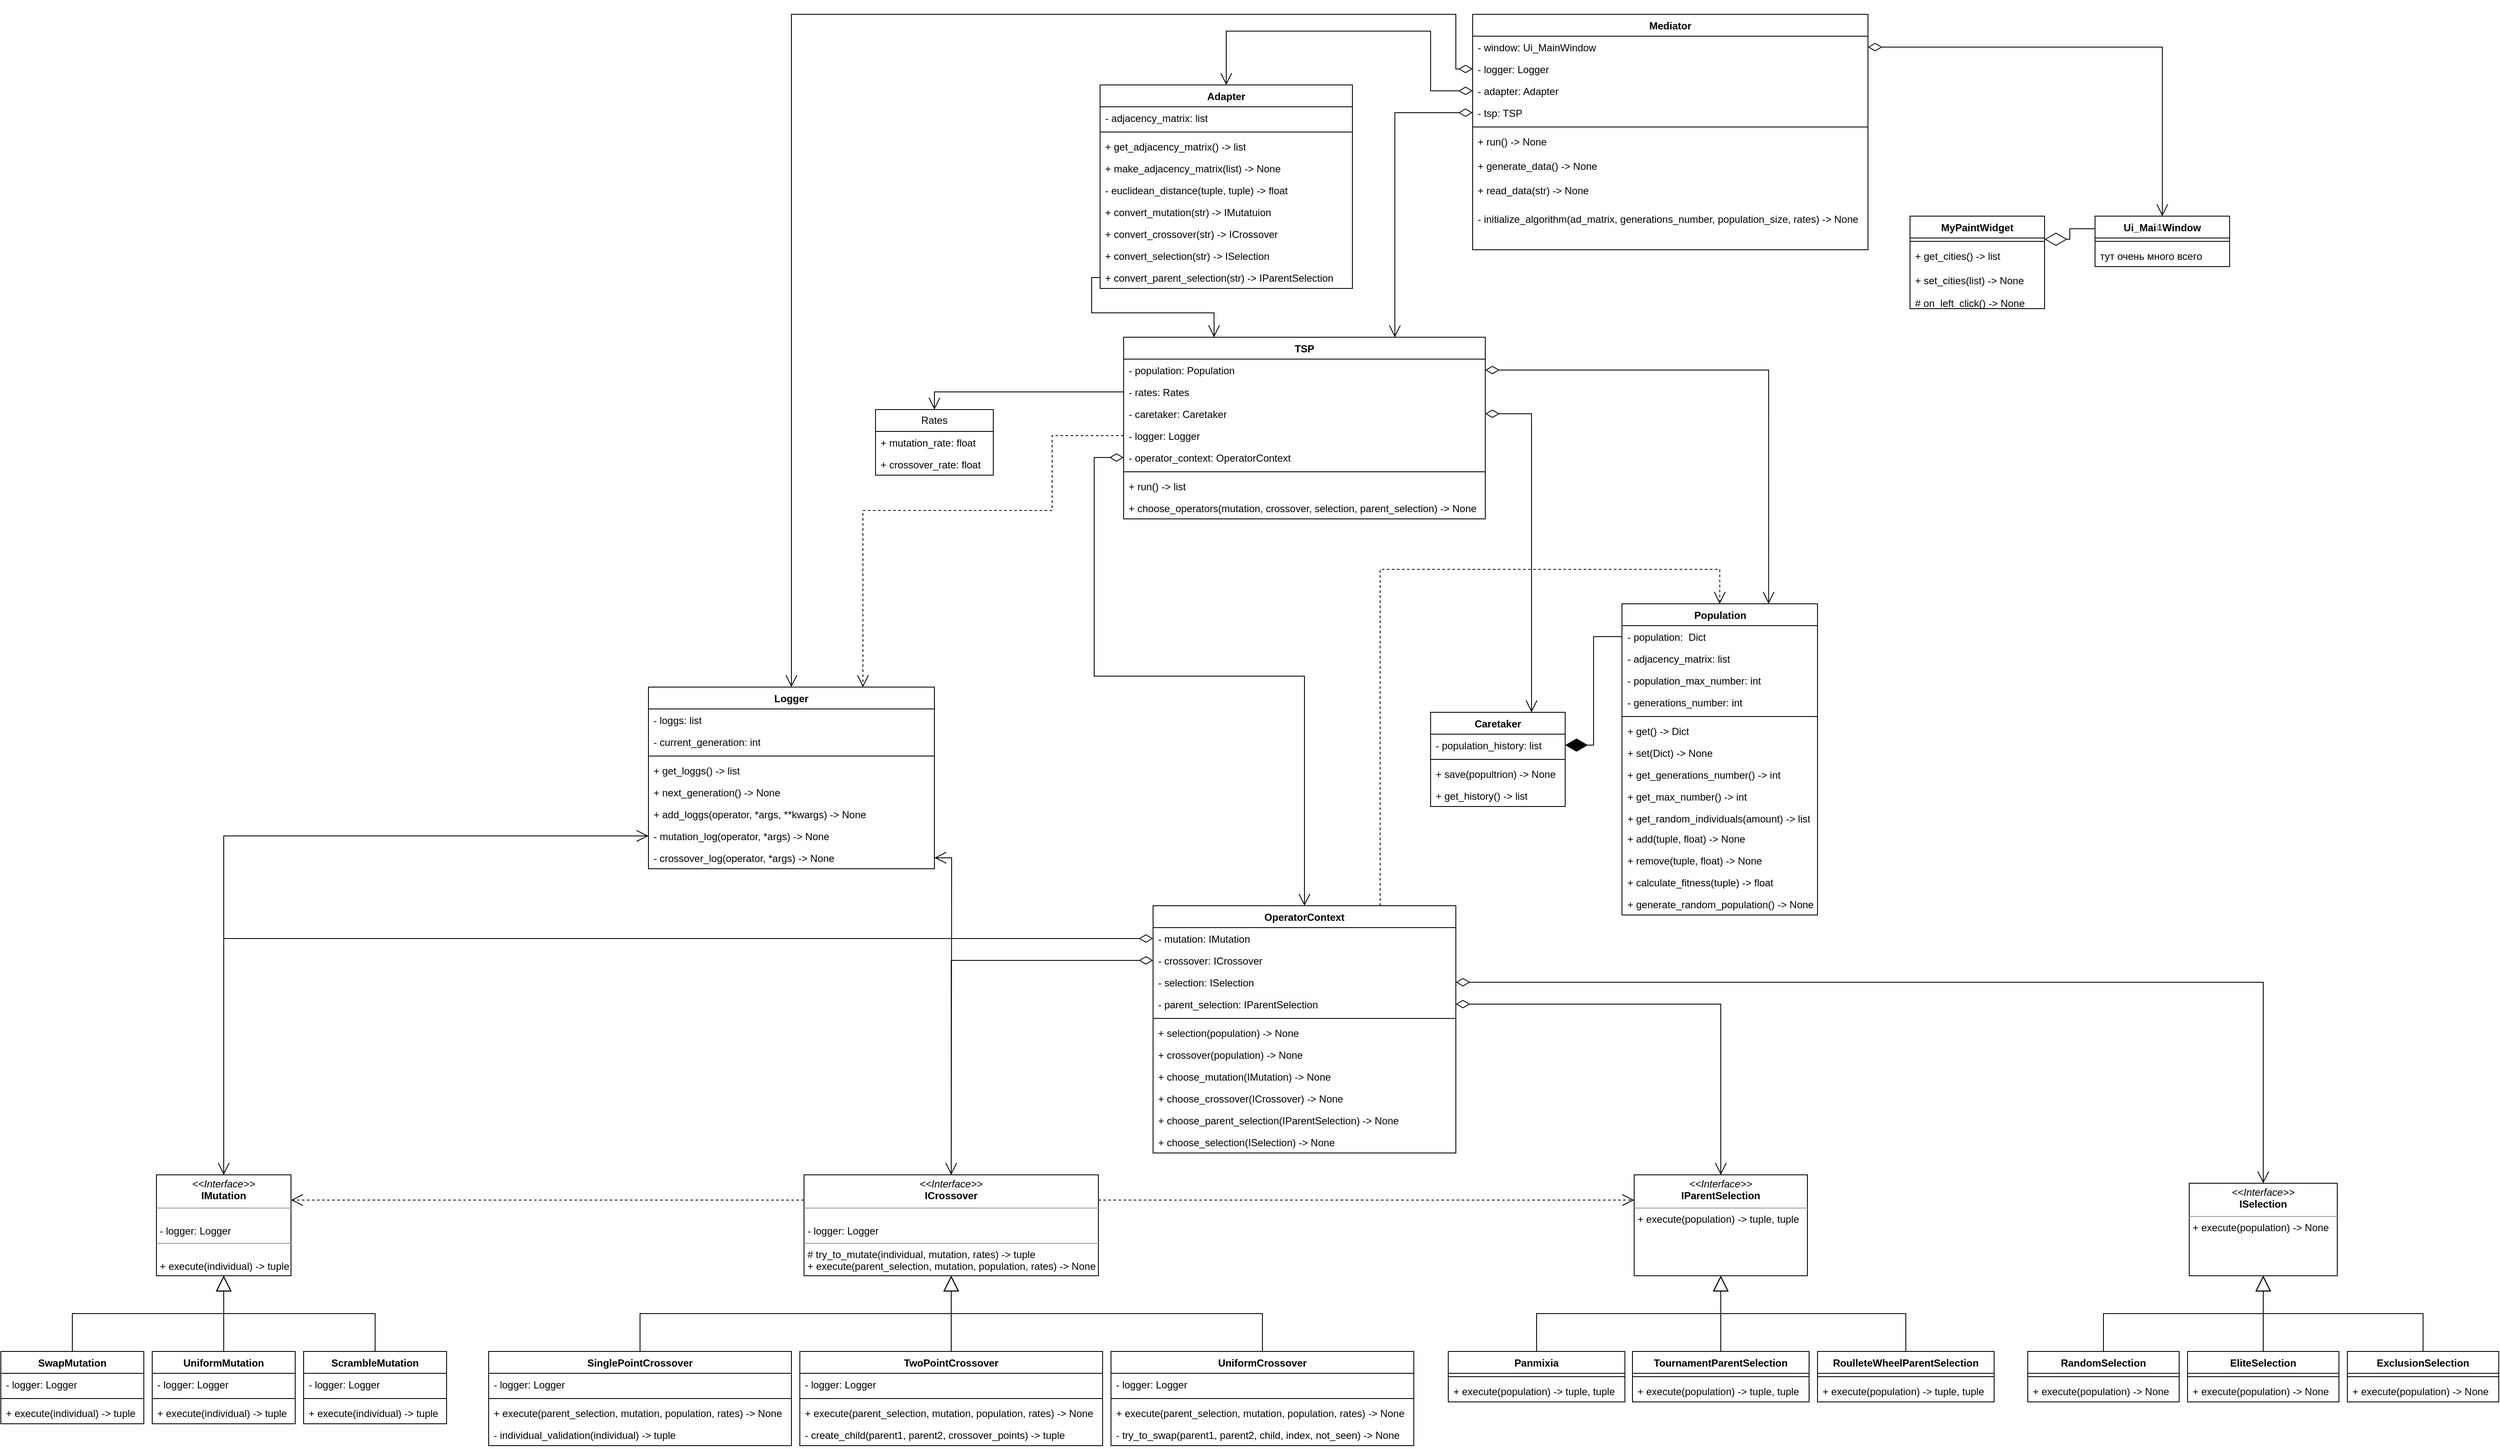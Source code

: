 <mxfile version="20.6.0" type="device"><diagram name="Страница 1" id="YNj-FdNxp-a1TM7OsC6o"><mxGraphModel dx="2105" dy="1716" grid="1" gridSize="10" guides="1" tooltips="1" connect="1" arrows="1" fold="1" page="1" pageScale="1" pageWidth="827" pageHeight="1169" math="0" shadow="0"><root><mxCell id="0"/><mxCell id="1" parent="0"/><mxCell id="7ES5RjT3y2GMiaA5TYKg-1" value="TSP" style="swimlane;fontStyle=1;align=center;verticalAlign=top;childLayout=stackLayout;horizontal=1;startSize=26;horizontalStack=0;resizeParent=1;resizeParentMax=0;resizeLast=0;collapsible=1;marginBottom=0;whiteSpace=wrap;html=1;" parent="1" vertex="1"><mxGeometry x="855" y="-566" width="430" height="216" as="geometry"/></mxCell><mxCell id="7ES5RjT3y2GMiaA5TYKg-2" value="- population: Population" style="text;strokeColor=none;fillColor=none;align=left;verticalAlign=top;spacingLeft=4;spacingRight=4;overflow=hidden;rotatable=0;points=[[0,0.5],[1,0.5]];portConstraint=eastwest;whiteSpace=wrap;html=1;" parent="7ES5RjT3y2GMiaA5TYKg-1" vertex="1"><mxGeometry y="26" width="430" height="26" as="geometry"/></mxCell><mxCell id="7ES5RjT3y2GMiaA5TYKg-145" value="- rates: Rates" style="text;strokeColor=none;fillColor=none;align=left;verticalAlign=top;spacingLeft=4;spacingRight=4;overflow=hidden;rotatable=0;points=[[0,0.5],[1,0.5]];portConstraint=eastwest;whiteSpace=wrap;html=1;" parent="7ES5RjT3y2GMiaA5TYKg-1" vertex="1"><mxGeometry y="52" width="430" height="26" as="geometry"/></mxCell><mxCell id="7ES5RjT3y2GMiaA5TYKg-146" value="- caretaker: Caretaker" style="text;strokeColor=none;fillColor=none;align=left;verticalAlign=top;spacingLeft=4;spacingRight=4;overflow=hidden;rotatable=0;points=[[0,0.5],[1,0.5]];portConstraint=eastwest;whiteSpace=wrap;html=1;" parent="7ES5RjT3y2GMiaA5TYKg-1" vertex="1"><mxGeometry y="78" width="430" height="26" as="geometry"/></mxCell><mxCell id="7ES5RjT3y2GMiaA5TYKg-143" value="- logger: Logger" style="text;strokeColor=none;fillColor=none;align=left;verticalAlign=top;spacingLeft=4;spacingRight=4;overflow=hidden;rotatable=0;points=[[0,0.5],[1,0.5]];portConstraint=eastwest;whiteSpace=wrap;html=1;" parent="7ES5RjT3y2GMiaA5TYKg-1" vertex="1"><mxGeometry y="104" width="430" height="26" as="geometry"/></mxCell><mxCell id="7ES5RjT3y2GMiaA5TYKg-144" value="- operator_context: OperatorContext" style="text;strokeColor=none;fillColor=none;align=left;verticalAlign=top;spacingLeft=4;spacingRight=4;overflow=hidden;rotatable=0;points=[[0,0.5],[1,0.5]];portConstraint=eastwest;whiteSpace=wrap;html=1;" parent="7ES5RjT3y2GMiaA5TYKg-1" vertex="1"><mxGeometry y="130" width="430" height="26" as="geometry"/></mxCell><mxCell id="7ES5RjT3y2GMiaA5TYKg-3" value="" style="line;strokeWidth=1;fillColor=none;align=left;verticalAlign=middle;spacingTop=-1;spacingLeft=3;spacingRight=3;rotatable=0;labelPosition=right;points=[];portConstraint=eastwest;strokeColor=inherit;" parent="7ES5RjT3y2GMiaA5TYKg-1" vertex="1"><mxGeometry y="156" width="430" height="8" as="geometry"/></mxCell><mxCell id="7ES5RjT3y2GMiaA5TYKg-4" value="+ run() -&amp;gt; list" style="text;strokeColor=none;fillColor=none;align=left;verticalAlign=top;spacingLeft=4;spacingRight=4;overflow=hidden;rotatable=0;points=[[0,0.5],[1,0.5]];portConstraint=eastwest;whiteSpace=wrap;html=1;" parent="7ES5RjT3y2GMiaA5TYKg-1" vertex="1"><mxGeometry y="164" width="430" height="26" as="geometry"/></mxCell><mxCell id="7ES5RjT3y2GMiaA5TYKg-147" value="+ choose_operators(mutation, crossover, selection, parent_selection) -&amp;gt; None" style="text;strokeColor=none;fillColor=none;align=left;verticalAlign=top;spacingLeft=4;spacingRight=4;overflow=hidden;rotatable=0;points=[[0,0.5],[1,0.5]];portConstraint=eastwest;whiteSpace=wrap;html=1;" parent="7ES5RjT3y2GMiaA5TYKg-1" vertex="1"><mxGeometry y="190" width="430" height="26" as="geometry"/></mxCell><mxCell id="7ES5RjT3y2GMiaA5TYKg-5" value="Population" style="swimlane;fontStyle=1;align=center;verticalAlign=top;childLayout=stackLayout;horizontal=1;startSize=26;horizontalStack=0;resizeParent=1;resizeParentMax=0;resizeLast=0;collapsible=1;marginBottom=0;whiteSpace=wrap;html=1;" parent="1" vertex="1"><mxGeometry x="1447.5" y="-249" width="232.5" height="370" as="geometry"/></mxCell><mxCell id="7ES5RjT3y2GMiaA5TYKg-6" value="- population: &amp;nbsp;Dict" style="text;strokeColor=none;fillColor=none;align=left;verticalAlign=top;spacingLeft=4;spacingRight=4;overflow=hidden;rotatable=0;points=[[0,0.5],[1,0.5]];portConstraint=eastwest;whiteSpace=wrap;html=1;" parent="7ES5RjT3y2GMiaA5TYKg-5" vertex="1"><mxGeometry y="26" width="232.5" height="26" as="geometry"/></mxCell><mxCell id="7ES5RjT3y2GMiaA5TYKg-130" value="&lt;span style=&quot;caret-color: rgb(0, 0, 0); color: rgb(0, 0, 0); font-family: Helvetica; font-size: 12.0px; font-style: normal; font-variant-caps: normal; font-weight: 400; letter-spacing: normal; text-align: left; text-indent: 0px; text-transform: none; word-spacing: 0px; -webkit-text-stroke-width: 0px; background-color: rgb(251, 251, 251); text-decoration: none; float: none; display: inline !important;&quot;&gt;- adjacency_matrix: list&lt;/span&gt;" style="text;strokeColor=none;fillColor=none;align=left;verticalAlign=top;spacingLeft=4;spacingRight=4;overflow=hidden;rotatable=0;points=[[0,0.5],[1,0.5]];portConstraint=eastwest;whiteSpace=wrap;html=1;" parent="7ES5RjT3y2GMiaA5TYKg-5" vertex="1"><mxGeometry y="52" width="232.5" height="26" as="geometry"/></mxCell><mxCell id="7ES5RjT3y2GMiaA5TYKg-132" value="&lt;span style=&quot;caret-color: rgb(0, 0, 0); color: rgb(0, 0, 0); font-family: Helvetica; font-size: 12.0px; font-style: normal; font-variant-caps: normal; font-weight: 400; letter-spacing: normal; text-align: left; text-indent: 0px; text-transform: none; word-spacing: 0px; -webkit-text-stroke-width: 0px; background-color: rgb(251, 251, 251); text-decoration: none; float: none; display: inline !important;&quot;&gt;- population_max_number: int&lt;/span&gt;" style="text;strokeColor=none;fillColor=none;align=left;verticalAlign=top;spacingLeft=4;spacingRight=4;overflow=hidden;rotatable=0;points=[[0,0.5],[1,0.5]];portConstraint=eastwest;whiteSpace=wrap;html=1;" parent="7ES5RjT3y2GMiaA5TYKg-5" vertex="1"><mxGeometry y="78" width="232.5" height="26" as="geometry"/></mxCell><mxCell id="7ES5RjT3y2GMiaA5TYKg-133" value="&lt;span style=&quot;caret-color: rgb(0, 0, 0); color: rgb(0, 0, 0); font-family: Helvetica; font-size: 12.0px; font-style: normal; font-variant-caps: normal; font-weight: 400; letter-spacing: normal; text-align: left; text-indent: 0px; text-transform: none; word-spacing: 0px; -webkit-text-stroke-width: 0px; background-color: rgb(251, 251, 251); text-decoration: none; float: none; display: inline !important;&quot;&gt;- generations_number: int&lt;/span&gt;" style="text;strokeColor=none;fillColor=none;align=left;verticalAlign=top;spacingLeft=4;spacingRight=4;overflow=hidden;rotatable=0;points=[[0,0.5],[1,0.5]];portConstraint=eastwest;whiteSpace=wrap;html=1;" parent="7ES5RjT3y2GMiaA5TYKg-5" vertex="1"><mxGeometry y="104" width="232.5" height="26" as="geometry"/></mxCell><mxCell id="7ES5RjT3y2GMiaA5TYKg-7" value="" style="line;strokeWidth=1;fillColor=none;align=left;verticalAlign=middle;spacingTop=-1;spacingLeft=3;spacingRight=3;rotatable=0;labelPosition=right;points=[];portConstraint=eastwest;strokeColor=inherit;" parent="7ES5RjT3y2GMiaA5TYKg-5" vertex="1"><mxGeometry y="130" width="232.5" height="8" as="geometry"/></mxCell><mxCell id="7ES5RjT3y2GMiaA5TYKg-8" value="+ get() -&amp;gt; Dict" style="text;strokeColor=none;fillColor=none;align=left;verticalAlign=top;spacingLeft=4;spacingRight=4;overflow=hidden;rotatable=0;points=[[0,0.5],[1,0.5]];portConstraint=eastwest;whiteSpace=wrap;html=1;" parent="7ES5RjT3y2GMiaA5TYKg-5" vertex="1"><mxGeometry y="138" width="232.5" height="26" as="geometry"/></mxCell><mxCell id="7ES5RjT3y2GMiaA5TYKg-137" value="+ set(Dict) -&amp;gt; None" style="text;strokeColor=none;fillColor=none;align=left;verticalAlign=top;spacingLeft=4;spacingRight=4;overflow=hidden;rotatable=0;points=[[0,0.5],[1,0.5]];portConstraint=eastwest;whiteSpace=wrap;html=1;" parent="7ES5RjT3y2GMiaA5TYKg-5" vertex="1"><mxGeometry y="164" width="232.5" height="26" as="geometry"/></mxCell><mxCell id="7ES5RjT3y2GMiaA5TYKg-141" value="+ get_generations_number() -&amp;gt; int" style="text;strokeColor=none;fillColor=none;align=left;verticalAlign=top;spacingLeft=4;spacingRight=4;overflow=hidden;rotatable=0;points=[[0,0.5],[1,0.5]];portConstraint=eastwest;whiteSpace=wrap;html=1;" parent="7ES5RjT3y2GMiaA5TYKg-5" vertex="1"><mxGeometry y="190" width="232.5" height="26" as="geometry"/></mxCell><mxCell id="7ES5RjT3y2GMiaA5TYKg-140" value="+ get_max_number() -&amp;gt; int" style="text;strokeColor=none;fillColor=none;align=left;verticalAlign=top;spacingLeft=4;spacingRight=4;overflow=hidden;rotatable=0;points=[[0,0.5],[1,0.5]];portConstraint=eastwest;whiteSpace=wrap;html=1;" parent="7ES5RjT3y2GMiaA5TYKg-5" vertex="1"><mxGeometry y="216" width="232.5" height="26" as="geometry"/></mxCell><mxCell id="7ES5RjT3y2GMiaA5TYKg-138" value="+ get_random_individuals(amount) -&amp;gt; list" style="text;strokeColor=none;fillColor=none;align=left;verticalAlign=top;spacingLeft=4;spacingRight=4;overflow=hidden;rotatable=0;points=[[0,0.5],[1,0.5]];portConstraint=eastwest;whiteSpace=wrap;html=1;" parent="7ES5RjT3y2GMiaA5TYKg-5" vertex="1"><mxGeometry y="242" width="232.5" height="24" as="geometry"/></mxCell><mxCell id="7ES5RjT3y2GMiaA5TYKg-136" value="+ add(tuple, float) -&amp;gt; None" style="text;strokeColor=none;fillColor=none;align=left;verticalAlign=top;spacingLeft=4;spacingRight=4;overflow=hidden;rotatable=0;points=[[0,0.5],[1,0.5]];portConstraint=eastwest;whiteSpace=wrap;html=1;" parent="7ES5RjT3y2GMiaA5TYKg-5" vertex="1"><mxGeometry y="266" width="232.5" height="26" as="geometry"/></mxCell><mxCell id="7ES5RjT3y2GMiaA5TYKg-139" value="+ remove(tuple, float) -&amp;gt; None" style="text;strokeColor=none;fillColor=none;align=left;verticalAlign=top;spacingLeft=4;spacingRight=4;overflow=hidden;rotatable=0;points=[[0,0.5],[1,0.5]];portConstraint=eastwest;whiteSpace=wrap;html=1;" parent="7ES5RjT3y2GMiaA5TYKg-5" vertex="1"><mxGeometry y="292" width="232.5" height="26" as="geometry"/></mxCell><mxCell id="7ES5RjT3y2GMiaA5TYKg-135" value="+ calculate_fitness(tuple) -&amp;gt; float" style="text;strokeColor=none;fillColor=none;align=left;verticalAlign=top;spacingLeft=4;spacingRight=4;overflow=hidden;rotatable=0;points=[[0,0.5],[1,0.5]];portConstraint=eastwest;whiteSpace=wrap;html=1;" parent="7ES5RjT3y2GMiaA5TYKg-5" vertex="1"><mxGeometry y="318" width="232.5" height="26" as="geometry"/></mxCell><mxCell id="7ES5RjT3y2GMiaA5TYKg-134" value="+ generate_random_population() -&amp;gt; None" style="text;strokeColor=none;fillColor=none;align=left;verticalAlign=top;spacingLeft=4;spacingRight=4;overflow=hidden;rotatable=0;points=[[0,0.5],[1,0.5]];portConstraint=eastwest;whiteSpace=wrap;html=1;" parent="7ES5RjT3y2GMiaA5TYKg-5" vertex="1"><mxGeometry y="344" width="232.5" height="26" as="geometry"/></mxCell><mxCell id="7ES5RjT3y2GMiaA5TYKg-9" value="Logger" style="swimlane;fontStyle=1;align=center;verticalAlign=top;childLayout=stackLayout;horizontal=1;startSize=26;horizontalStack=0;resizeParent=1;resizeParentMax=0;resizeLast=0;collapsible=1;marginBottom=0;whiteSpace=wrap;html=1;" parent="1" vertex="1"><mxGeometry x="290" y="-150" width="340" height="216" as="geometry"/></mxCell><mxCell id="7ES5RjT3y2GMiaA5TYKg-10" value="- loggs: list" style="text;strokeColor=none;fillColor=none;align=left;verticalAlign=top;spacingLeft=4;spacingRight=4;overflow=hidden;rotatable=0;points=[[0,0.5],[1,0.5]];portConstraint=eastwest;whiteSpace=wrap;html=1;" parent="7ES5RjT3y2GMiaA5TYKg-9" vertex="1"><mxGeometry y="26" width="340" height="26" as="geometry"/></mxCell><mxCell id="7ES5RjT3y2GMiaA5TYKg-150" value="- current_generation: int" style="text;strokeColor=none;fillColor=none;align=left;verticalAlign=top;spacingLeft=4;spacingRight=4;overflow=hidden;rotatable=0;points=[[0,0.5],[1,0.5]];portConstraint=eastwest;whiteSpace=wrap;html=1;" parent="7ES5RjT3y2GMiaA5TYKg-9" vertex="1"><mxGeometry y="52" width="340" height="26" as="geometry"/></mxCell><mxCell id="7ES5RjT3y2GMiaA5TYKg-11" value="" style="line;strokeWidth=1;fillColor=none;align=left;verticalAlign=middle;spacingTop=-1;spacingLeft=3;spacingRight=3;rotatable=0;labelPosition=right;points=[];portConstraint=eastwest;strokeColor=inherit;" parent="7ES5RjT3y2GMiaA5TYKg-9" vertex="1"><mxGeometry y="78" width="340" height="8" as="geometry"/></mxCell><mxCell id="7ES5RjT3y2GMiaA5TYKg-151" value="+ get_loggs() -&amp;gt; list" style="text;strokeColor=none;fillColor=none;align=left;verticalAlign=top;spacingLeft=4;spacingRight=4;overflow=hidden;rotatable=0;points=[[0,0.5],[1,0.5]];portConstraint=eastwest;whiteSpace=wrap;html=1;" parent="7ES5RjT3y2GMiaA5TYKg-9" vertex="1"><mxGeometry y="86" width="340" height="26" as="geometry"/></mxCell><mxCell id="7ES5RjT3y2GMiaA5TYKg-152" value="+ next_generation() -&amp;gt; None" style="text;strokeColor=none;fillColor=none;align=left;verticalAlign=top;spacingLeft=4;spacingRight=4;overflow=hidden;rotatable=0;points=[[0,0.5],[1,0.5]];portConstraint=eastwest;whiteSpace=wrap;html=1;" parent="7ES5RjT3y2GMiaA5TYKg-9" vertex="1"><mxGeometry y="112" width="340" height="26" as="geometry"/></mxCell><mxCell id="7ES5RjT3y2GMiaA5TYKg-154" value="+ add_loggs(operator, *args, **kwargs) -&amp;gt; None" style="text;strokeColor=none;fillColor=none;align=left;verticalAlign=top;spacingLeft=4;spacingRight=4;overflow=hidden;rotatable=0;points=[[0,0.5],[1,0.5]];portConstraint=eastwest;whiteSpace=wrap;html=1;" parent="7ES5RjT3y2GMiaA5TYKg-9" vertex="1"><mxGeometry y="138" width="340" height="26" as="geometry"/></mxCell><mxCell id="7ES5RjT3y2GMiaA5TYKg-153" value="- mutation_log(operator, *args) -&amp;gt; None" style="text;strokeColor=none;fillColor=none;align=left;verticalAlign=top;spacingLeft=4;spacingRight=4;overflow=hidden;rotatable=0;points=[[0,0.5],[1,0.5]];portConstraint=eastwest;whiteSpace=wrap;html=1;" parent="7ES5RjT3y2GMiaA5TYKg-9" vertex="1"><mxGeometry y="164" width="340" height="26" as="geometry"/></mxCell><mxCell id="7ES5RjT3y2GMiaA5TYKg-12" value="- crossover_log(operator, *args) -&amp;gt; None" style="text;strokeColor=none;fillColor=none;align=left;verticalAlign=top;spacingLeft=4;spacingRight=4;overflow=hidden;rotatable=0;points=[[0,0.5],[1,0.5]];portConstraint=eastwest;whiteSpace=wrap;html=1;" parent="7ES5RjT3y2GMiaA5TYKg-9" vertex="1"><mxGeometry y="190" width="340" height="26" as="geometry"/></mxCell><mxCell id="7ES5RjT3y2GMiaA5TYKg-13" value="Caretaker" style="swimlane;fontStyle=1;align=center;verticalAlign=top;childLayout=stackLayout;horizontal=1;startSize=26;horizontalStack=0;resizeParent=1;resizeParentMax=0;resizeLast=0;collapsible=1;marginBottom=0;whiteSpace=wrap;html=1;" parent="1" vertex="1"><mxGeometry x="1220" y="-120" width="160" height="112" as="geometry"/></mxCell><mxCell id="7ES5RjT3y2GMiaA5TYKg-14" value="- population_history: list" style="text;strokeColor=none;fillColor=none;align=left;verticalAlign=top;spacingLeft=4;spacingRight=4;overflow=hidden;rotatable=0;points=[[0,0.5],[1,0.5]];portConstraint=eastwest;whiteSpace=wrap;html=1;" parent="7ES5RjT3y2GMiaA5TYKg-13" vertex="1"><mxGeometry y="26" width="160" height="26" as="geometry"/></mxCell><mxCell id="7ES5RjT3y2GMiaA5TYKg-15" value="" style="line;strokeWidth=1;fillColor=none;align=left;verticalAlign=middle;spacingTop=-1;spacingLeft=3;spacingRight=3;rotatable=0;labelPosition=right;points=[];portConstraint=eastwest;strokeColor=inherit;" parent="7ES5RjT3y2GMiaA5TYKg-13" vertex="1"><mxGeometry y="52" width="160" height="8" as="geometry"/></mxCell><mxCell id="7ES5RjT3y2GMiaA5TYKg-16" value="+ save(popultrion) -&amp;gt; None" style="text;strokeColor=none;fillColor=none;align=left;verticalAlign=top;spacingLeft=4;spacingRight=4;overflow=hidden;rotatable=0;points=[[0,0.5],[1,0.5]];portConstraint=eastwest;whiteSpace=wrap;html=1;" parent="7ES5RjT3y2GMiaA5TYKg-13" vertex="1"><mxGeometry y="60" width="160" height="26" as="geometry"/></mxCell><mxCell id="7ES5RjT3y2GMiaA5TYKg-149" value="+ get_history() -&amp;gt; list" style="text;strokeColor=none;fillColor=none;align=left;verticalAlign=top;spacingLeft=4;spacingRight=4;overflow=hidden;rotatable=0;points=[[0,0.5],[1,0.5]];portConstraint=eastwest;whiteSpace=wrap;html=1;" parent="7ES5RjT3y2GMiaA5TYKg-13" vertex="1"><mxGeometry y="86" width="160" height="26" as="geometry"/></mxCell><mxCell id="7ES5RjT3y2GMiaA5TYKg-17" value="Rates" style="swimlane;fontStyle=0;childLayout=stackLayout;horizontal=1;startSize=26;fillColor=none;horizontalStack=0;resizeParent=1;resizeParentMax=0;resizeLast=0;collapsible=1;marginBottom=0;whiteSpace=wrap;html=1;" parent="1" vertex="1"><mxGeometry x="560" y="-480" width="140" height="78" as="geometry"/></mxCell><mxCell id="7ES5RjT3y2GMiaA5TYKg-18" value="+ mutation_rate: float" style="text;strokeColor=none;fillColor=none;align=left;verticalAlign=top;spacingLeft=4;spacingRight=4;overflow=hidden;rotatable=0;points=[[0,0.5],[1,0.5]];portConstraint=eastwest;whiteSpace=wrap;html=1;" parent="7ES5RjT3y2GMiaA5TYKg-17" vertex="1"><mxGeometry y="26" width="140" height="26" as="geometry"/></mxCell><mxCell id="7ES5RjT3y2GMiaA5TYKg-19" value="+ crossover_rate: float" style="text;strokeColor=none;fillColor=none;align=left;verticalAlign=top;spacingLeft=4;spacingRight=4;overflow=hidden;rotatable=0;points=[[0,0.5],[1,0.5]];portConstraint=eastwest;whiteSpace=wrap;html=1;" parent="7ES5RjT3y2GMiaA5TYKg-17" vertex="1"><mxGeometry y="52" width="140" height="26" as="geometry"/></mxCell><mxCell id="7ES5RjT3y2GMiaA5TYKg-21" value="&lt;p style=&quot;margin:0px;margin-top:4px;text-align:center;&quot;&gt;&lt;i&gt;&amp;lt;&amp;lt;Interface&amp;gt;&amp;gt;&lt;/i&gt;&lt;br&gt;&lt;b&gt;IParentSelection&lt;/b&gt;&lt;/p&gt;&lt;hr size=&quot;1&quot;&gt;&lt;p style=&quot;margin:0px;margin-left:4px;&quot;&gt;+ execute(population) -&amp;gt; tuple, tuple&lt;/p&gt;" style="verticalAlign=top;align=left;overflow=fill;fontSize=12;fontFamily=Helvetica;html=1;whiteSpace=wrap;" parent="1" vertex="1"><mxGeometry x="1462" y="430" width="206" height="120" as="geometry"/></mxCell><mxCell id="7ES5RjT3y2GMiaA5TYKg-24" value="&lt;p style=&quot;margin:0px;margin-top:4px;text-align:center;&quot;&gt;&lt;i&gt;&amp;lt;&amp;lt;Interface&amp;gt;&amp;gt;&lt;/i&gt;&lt;br&gt;&lt;b&gt;IMutation&lt;/b&gt;&lt;/p&gt;&lt;hr size=&quot;1&quot;&gt;&lt;p style=&quot;margin:0px;margin-left:4px;&quot;&gt;&lt;br&gt;- logger: Logger&lt;/p&gt;&lt;hr size=&quot;1&quot;&gt;&lt;p style=&quot;margin:0px;margin-left:4px;&quot;&gt;&lt;br&gt;+ execute(individual) -&amp;gt; tuple&lt;br&gt;&lt;/p&gt;" style="verticalAlign=top;align=left;overflow=fill;fontSize=12;fontFamily=Helvetica;html=1;whiteSpace=wrap;" parent="1" vertex="1"><mxGeometry x="-295" y="430" width="160" height="120" as="geometry"/></mxCell><mxCell id="7ES5RjT3y2GMiaA5TYKg-25" value="&lt;p style=&quot;margin:0px;margin-top:4px;text-align:center;&quot;&gt;&lt;i&gt;&amp;lt;&amp;lt;Interface&amp;gt;&amp;gt;&lt;/i&gt;&lt;br&gt;&lt;b&gt;ICrossover&lt;/b&gt;&lt;/p&gt;&lt;hr size=&quot;1&quot;&gt;&lt;p style=&quot;margin:0px;margin-left:4px;&quot;&gt;&lt;br&gt;- logger: Logger&lt;/p&gt;&lt;hr size=&quot;1&quot;&gt;&lt;p style=&quot;margin:0px;margin-left:4px;&quot;&gt;# try_to_mutate(individual, mutation, rates) -&amp;gt; tuple&lt;br&gt;+ execute(parent_selection, mutation, population, rates) -&amp;gt; None&lt;br&gt;&lt;/p&gt;" style="verticalAlign=top;align=left;overflow=fill;fontSize=12;fontFamily=Helvetica;html=1;whiteSpace=wrap;" parent="1" vertex="1"><mxGeometry x="475" y="430" width="350" height="120" as="geometry"/></mxCell><mxCell id="7ES5RjT3y2GMiaA5TYKg-26" value="OperatorContext" style="swimlane;fontStyle=1;align=center;verticalAlign=top;childLayout=stackLayout;horizontal=1;startSize=26;horizontalStack=0;resizeParent=1;resizeParentMax=0;resizeLast=0;collapsible=1;marginBottom=0;whiteSpace=wrap;html=1;" parent="1" vertex="1"><mxGeometry x="890" y="110" width="360" height="294" as="geometry"/></mxCell><mxCell id="7ES5RjT3y2GMiaA5TYKg-27" value="&lt;span style=&quot;caret-color: rgb(0, 0, 0); color: rgb(0, 0, 0); font-family: Helvetica; font-size: 12.0px; font-style: normal; font-variant-caps: normal; font-weight: 400; letter-spacing: normal; text-align: left; text-indent: 0px; text-transform: none; word-spacing: 0px; -webkit-text-stroke-width: 0px; background-color: rgb(251, 251, 251); text-decoration: none; float: none; display: inline !important;&quot;&gt;- mutation: IMutation&lt;/span&gt;" style="text;strokeColor=none;fillColor=none;align=left;verticalAlign=top;spacingLeft=4;spacingRight=4;overflow=hidden;rotatable=0;points=[[0,0.5],[1,0.5]];portConstraint=eastwest;whiteSpace=wrap;html=1;" parent="7ES5RjT3y2GMiaA5TYKg-26" vertex="1"><mxGeometry y="26" width="360" height="26" as="geometry"/></mxCell><mxCell id="7ES5RjT3y2GMiaA5TYKg-100" value="&lt;span style=&quot;caret-color: rgb(0, 0, 0); color: rgb(0, 0, 0); font-family: Helvetica; font-size: 12.0px; font-style: normal; font-variant-caps: normal; font-weight: 400; letter-spacing: normal; text-align: left; text-indent: 0px; text-transform: none; word-spacing: 0px; -webkit-text-stroke-width: 0px; background-color: rgb(251, 251, 251); text-decoration: none; float: none; display: inline !important;&quot;&gt;- crossover: ICrossover&lt;/span&gt;" style="text;strokeColor=none;fillColor=none;align=left;verticalAlign=top;spacingLeft=4;spacingRight=4;overflow=hidden;rotatable=0;points=[[0,0.5],[1,0.5]];portConstraint=eastwest;whiteSpace=wrap;html=1;" parent="7ES5RjT3y2GMiaA5TYKg-26" vertex="1"><mxGeometry y="52" width="360" height="26" as="geometry"/></mxCell><mxCell id="7ES5RjT3y2GMiaA5TYKg-98" value="&lt;span style=&quot;caret-color: rgb(0, 0, 0); color: rgb(0, 0, 0); font-family: Helvetica; font-size: 12.0px; font-style: normal; font-variant-caps: normal; font-weight: 400; letter-spacing: normal; text-align: left; text-indent: 0px; text-transform: none; word-spacing: 0px; -webkit-text-stroke-width: 0px; background-color: rgb(251, 251, 251); text-decoration: none; float: none; display: inline !important;&quot;&gt;- selection: ISelection&lt;/span&gt;" style="text;strokeColor=none;fillColor=none;align=left;verticalAlign=top;spacingLeft=4;spacingRight=4;overflow=hidden;rotatable=0;points=[[0,0.5],[1,0.5]];portConstraint=eastwest;whiteSpace=wrap;html=1;" parent="7ES5RjT3y2GMiaA5TYKg-26" vertex="1"><mxGeometry y="78" width="360" height="26" as="geometry"/></mxCell><mxCell id="7ES5RjT3y2GMiaA5TYKg-99" value="&lt;span style=&quot;caret-color: rgb(0, 0, 0); color: rgb(0, 0, 0); font-family: Helvetica; font-size: 12.0px; font-style: normal; font-variant-caps: normal; font-weight: 400; letter-spacing: normal; text-align: left; text-indent: 0px; text-transform: none; word-spacing: 0px; -webkit-text-stroke-width: 0px; background-color: rgb(251, 251, 251); text-decoration: none; float: none; display: inline !important;&quot;&gt;- parent_selection: IParentSelection&lt;/span&gt;" style="text;strokeColor=none;fillColor=none;align=left;verticalAlign=top;spacingLeft=4;spacingRight=4;overflow=hidden;rotatable=0;points=[[0,0.5],[1,0.5]];portConstraint=eastwest;whiteSpace=wrap;html=1;" parent="7ES5RjT3y2GMiaA5TYKg-26" vertex="1"><mxGeometry y="104" width="360" height="26" as="geometry"/></mxCell><mxCell id="7ES5RjT3y2GMiaA5TYKg-28" value="" style="line;strokeWidth=1;fillColor=none;align=left;verticalAlign=middle;spacingTop=-1;spacingLeft=3;spacingRight=3;rotatable=0;labelPosition=right;points=[];portConstraint=eastwest;strokeColor=inherit;" parent="7ES5RjT3y2GMiaA5TYKg-26" vertex="1"><mxGeometry y="130" width="360" height="8" as="geometry"/></mxCell><mxCell id="7ES5RjT3y2GMiaA5TYKg-29" value="+ selection(population) -&amp;gt; None" style="text;strokeColor=none;fillColor=none;align=left;verticalAlign=top;spacingLeft=4;spacingRight=4;overflow=hidden;rotatable=0;points=[[0,0.5],[1,0.5]];portConstraint=eastwest;whiteSpace=wrap;html=1;" parent="7ES5RjT3y2GMiaA5TYKg-26" vertex="1"><mxGeometry y="138" width="360" height="26" as="geometry"/></mxCell><mxCell id="7ES5RjT3y2GMiaA5TYKg-101" value="+ crossover(population) -&amp;gt; None" style="text;strokeColor=none;fillColor=none;align=left;verticalAlign=top;spacingLeft=4;spacingRight=4;overflow=hidden;rotatable=0;points=[[0,0.5],[1,0.5]];portConstraint=eastwest;whiteSpace=wrap;html=1;" parent="7ES5RjT3y2GMiaA5TYKg-26" vertex="1"><mxGeometry y="164" width="360" height="26" as="geometry"/></mxCell><mxCell id="7ES5RjT3y2GMiaA5TYKg-105" value="+ choose_mutation(IMutation) -&amp;gt; None" style="text;strokeColor=none;fillColor=none;align=left;verticalAlign=top;spacingLeft=4;spacingRight=4;overflow=hidden;rotatable=0;points=[[0,0.5],[1,0.5]];portConstraint=eastwest;whiteSpace=wrap;html=1;" parent="7ES5RjT3y2GMiaA5TYKg-26" vertex="1"><mxGeometry y="190" width="360" height="26" as="geometry"/></mxCell><mxCell id="7ES5RjT3y2GMiaA5TYKg-104" value="+ choose_crossover(ICrossover) -&amp;gt; None" style="text;strokeColor=none;fillColor=none;align=left;verticalAlign=top;spacingLeft=4;spacingRight=4;overflow=hidden;rotatable=0;points=[[0,0.5],[1,0.5]];portConstraint=eastwest;whiteSpace=wrap;html=1;" parent="7ES5RjT3y2GMiaA5TYKg-26" vertex="1"><mxGeometry y="216" width="360" height="26" as="geometry"/></mxCell><mxCell id="7ES5RjT3y2GMiaA5TYKg-103" value="+ choose_parent_selection(IParentSelection) -&amp;gt; None" style="text;strokeColor=none;fillColor=none;align=left;verticalAlign=top;spacingLeft=4;spacingRight=4;overflow=hidden;rotatable=0;points=[[0,0.5],[1,0.5]];portConstraint=eastwest;whiteSpace=wrap;html=1;" parent="7ES5RjT3y2GMiaA5TYKg-26" vertex="1"><mxGeometry y="242" width="360" height="26" as="geometry"/></mxCell><mxCell id="7ES5RjT3y2GMiaA5TYKg-102" value="+ choose_selection(ISelection) -&amp;gt; None" style="text;strokeColor=none;fillColor=none;align=left;verticalAlign=top;spacingLeft=4;spacingRight=4;overflow=hidden;rotatable=0;points=[[0,0.5],[1,0.5]];portConstraint=eastwest;whiteSpace=wrap;html=1;" parent="7ES5RjT3y2GMiaA5TYKg-26" vertex="1"><mxGeometry y="268" width="360" height="26" as="geometry"/></mxCell><mxCell id="7ES5RjT3y2GMiaA5TYKg-30" value="&lt;p style=&quot;margin:0px;margin-top:4px;text-align:center;&quot;&gt;&lt;i&gt;&amp;lt;&amp;lt;Interface&amp;gt;&amp;gt;&lt;/i&gt;&lt;br&gt;&lt;b&gt;ISelection&lt;/b&gt;&lt;/p&gt;&lt;hr size=&quot;1&quot;&gt;&lt;p style=&quot;margin:0px;margin-left:4px;&quot;&gt;+ execute(population) -&amp;gt; None&lt;/p&gt;" style="verticalAlign=top;align=left;overflow=fill;fontSize=12;fontFamily=Helvetica;html=1;whiteSpace=wrap;" parent="1" vertex="1"><mxGeometry x="2122" y="440" width="176" height="110" as="geometry"/></mxCell><mxCell id="7ES5RjT3y2GMiaA5TYKg-31" value="UniformMutation" style="swimlane;fontStyle=1;align=center;verticalAlign=top;childLayout=stackLayout;horizontal=1;startSize=26;horizontalStack=0;resizeParent=1;resizeParentMax=0;resizeLast=0;collapsible=1;marginBottom=0;whiteSpace=wrap;html=1;" parent="1" vertex="1"><mxGeometry x="-300" y="640" width="170" height="86" as="geometry"/></mxCell><mxCell id="7ES5RjT3y2GMiaA5TYKg-32" value="- logger: Logger" style="text;strokeColor=none;fillColor=none;align=left;verticalAlign=top;spacingLeft=4;spacingRight=4;overflow=hidden;rotatable=0;points=[[0,0.5],[1,0.5]];portConstraint=eastwest;whiteSpace=wrap;html=1;" parent="7ES5RjT3y2GMiaA5TYKg-31" vertex="1"><mxGeometry y="26" width="170" height="26" as="geometry"/></mxCell><mxCell id="7ES5RjT3y2GMiaA5TYKg-33" value="" style="line;strokeWidth=1;fillColor=none;align=left;verticalAlign=middle;spacingTop=-1;spacingLeft=3;spacingRight=3;rotatable=0;labelPosition=right;points=[];portConstraint=eastwest;strokeColor=inherit;" parent="7ES5RjT3y2GMiaA5TYKg-31" vertex="1"><mxGeometry y="52" width="170" height="8" as="geometry"/></mxCell><mxCell id="7ES5RjT3y2GMiaA5TYKg-34" value="+ execute(individual) -&amp;gt; tuple" style="text;strokeColor=none;fillColor=none;align=left;verticalAlign=top;spacingLeft=4;spacingRight=4;overflow=hidden;rotatable=0;points=[[0,0.5],[1,0.5]];portConstraint=eastwest;whiteSpace=wrap;html=1;" parent="7ES5RjT3y2GMiaA5TYKg-31" vertex="1"><mxGeometry y="60" width="170" height="26" as="geometry"/></mxCell><mxCell id="7ES5RjT3y2GMiaA5TYKg-35" value="SwapMutation" style="swimlane;fontStyle=1;align=center;verticalAlign=top;childLayout=stackLayout;horizontal=1;startSize=26;horizontalStack=0;resizeParent=1;resizeParentMax=0;resizeLast=0;collapsible=1;marginBottom=0;whiteSpace=wrap;html=1;" parent="1" vertex="1"><mxGeometry x="-480" y="640" width="170" height="86" as="geometry"/></mxCell><mxCell id="7ES5RjT3y2GMiaA5TYKg-36" value="- logger: Logger" style="text;strokeColor=none;fillColor=none;align=left;verticalAlign=top;spacingLeft=4;spacingRight=4;overflow=hidden;rotatable=0;points=[[0,0.5],[1,0.5]];portConstraint=eastwest;whiteSpace=wrap;html=1;" parent="7ES5RjT3y2GMiaA5TYKg-35" vertex="1"><mxGeometry y="26" width="170" height="26" as="geometry"/></mxCell><mxCell id="7ES5RjT3y2GMiaA5TYKg-37" value="" style="line;strokeWidth=1;fillColor=none;align=left;verticalAlign=middle;spacingTop=-1;spacingLeft=3;spacingRight=3;rotatable=0;labelPosition=right;points=[];portConstraint=eastwest;strokeColor=inherit;" parent="7ES5RjT3y2GMiaA5TYKg-35" vertex="1"><mxGeometry y="52" width="170" height="8" as="geometry"/></mxCell><mxCell id="7ES5RjT3y2GMiaA5TYKg-38" value="+ execute(individual) -&amp;gt; tuple" style="text;strokeColor=none;fillColor=none;align=left;verticalAlign=top;spacingLeft=4;spacingRight=4;overflow=hidden;rotatable=0;points=[[0,0.5],[1,0.5]];portConstraint=eastwest;whiteSpace=wrap;html=1;" parent="7ES5RjT3y2GMiaA5TYKg-35" vertex="1"><mxGeometry y="60" width="170" height="26" as="geometry"/></mxCell><mxCell id="7ES5RjT3y2GMiaA5TYKg-39" value="ScrambleMutation" style="swimlane;fontStyle=1;align=center;verticalAlign=top;childLayout=stackLayout;horizontal=1;startSize=26;horizontalStack=0;resizeParent=1;resizeParentMax=0;resizeLast=0;collapsible=1;marginBottom=0;whiteSpace=wrap;html=1;" parent="1" vertex="1"><mxGeometry x="-120" y="640" width="170" height="86" as="geometry"/></mxCell><mxCell id="7ES5RjT3y2GMiaA5TYKg-40" value="- logger: Logger" style="text;strokeColor=none;fillColor=none;align=left;verticalAlign=top;spacingLeft=4;spacingRight=4;overflow=hidden;rotatable=0;points=[[0,0.5],[1,0.5]];portConstraint=eastwest;whiteSpace=wrap;html=1;" parent="7ES5RjT3y2GMiaA5TYKg-39" vertex="1"><mxGeometry y="26" width="170" height="26" as="geometry"/></mxCell><mxCell id="7ES5RjT3y2GMiaA5TYKg-41" value="" style="line;strokeWidth=1;fillColor=none;align=left;verticalAlign=middle;spacingTop=-1;spacingLeft=3;spacingRight=3;rotatable=0;labelPosition=right;points=[];portConstraint=eastwest;strokeColor=inherit;" parent="7ES5RjT3y2GMiaA5TYKg-39" vertex="1"><mxGeometry y="52" width="170" height="8" as="geometry"/></mxCell><mxCell id="7ES5RjT3y2GMiaA5TYKg-42" value="+ execute(individual) -&amp;gt; tuple" style="text;strokeColor=none;fillColor=none;align=left;verticalAlign=top;spacingLeft=4;spacingRight=4;overflow=hidden;rotatable=0;points=[[0,0.5],[1,0.5]];portConstraint=eastwest;whiteSpace=wrap;html=1;" parent="7ES5RjT3y2GMiaA5TYKg-39" vertex="1"><mxGeometry y="60" width="170" height="26" as="geometry"/></mxCell><mxCell id="7ES5RjT3y2GMiaA5TYKg-43" value="SinglePointCrossover" style="swimlane;fontStyle=1;align=center;verticalAlign=top;childLayout=stackLayout;horizontal=1;startSize=26;horizontalStack=0;resizeParent=1;resizeParentMax=0;resizeLast=0;collapsible=1;marginBottom=0;whiteSpace=wrap;html=1;" parent="1" vertex="1"><mxGeometry x="100" y="640" width="360" height="112" as="geometry"/></mxCell><mxCell id="7ES5RjT3y2GMiaA5TYKg-44" value="- logger: Logger" style="text;strokeColor=none;fillColor=none;align=left;verticalAlign=top;spacingLeft=4;spacingRight=4;overflow=hidden;rotatable=0;points=[[0,0.5],[1,0.5]];portConstraint=eastwest;whiteSpace=wrap;html=1;" parent="7ES5RjT3y2GMiaA5TYKg-43" vertex="1"><mxGeometry y="26" width="360" height="26" as="geometry"/></mxCell><mxCell id="7ES5RjT3y2GMiaA5TYKg-45" value="" style="line;strokeWidth=1;fillColor=none;align=left;verticalAlign=middle;spacingTop=-1;spacingLeft=3;spacingRight=3;rotatable=0;labelPosition=right;points=[];portConstraint=eastwest;strokeColor=inherit;" parent="7ES5RjT3y2GMiaA5TYKg-43" vertex="1"><mxGeometry y="52" width="360" height="8" as="geometry"/></mxCell><mxCell id="7ES5RjT3y2GMiaA5TYKg-46" value="+ execute(parent_selection, mutation, population, rates) -&amp;gt; None" style="text;strokeColor=none;fillColor=none;align=left;verticalAlign=top;spacingLeft=4;spacingRight=4;overflow=hidden;rotatable=0;points=[[0,0.5],[1,0.5]];portConstraint=eastwest;whiteSpace=wrap;html=1;" parent="7ES5RjT3y2GMiaA5TYKg-43" vertex="1"><mxGeometry y="60" width="360" height="26" as="geometry"/></mxCell><mxCell id="7ES5RjT3y2GMiaA5TYKg-47" value="- individual_validation(individual) -&amp;gt; tuple" style="text;strokeColor=none;fillColor=none;align=left;verticalAlign=top;spacingLeft=4;spacingRight=4;overflow=hidden;rotatable=0;points=[[0,0.5],[1,0.5]];portConstraint=eastwest;whiteSpace=wrap;html=1;" parent="7ES5RjT3y2GMiaA5TYKg-43" vertex="1"><mxGeometry y="86" width="360" height="26" as="geometry"/></mxCell><mxCell id="7ES5RjT3y2GMiaA5TYKg-48" value="TwoPointCrossover" style="swimlane;fontStyle=1;align=center;verticalAlign=top;childLayout=stackLayout;horizontal=1;startSize=26;horizontalStack=0;resizeParent=1;resizeParentMax=0;resizeLast=0;collapsible=1;marginBottom=0;whiteSpace=wrap;html=1;" parent="1" vertex="1"><mxGeometry x="470" y="640" width="360" height="112" as="geometry"/></mxCell><mxCell id="7ES5RjT3y2GMiaA5TYKg-49" value="- logger: Logger" style="text;strokeColor=none;fillColor=none;align=left;verticalAlign=top;spacingLeft=4;spacingRight=4;overflow=hidden;rotatable=0;points=[[0,0.5],[1,0.5]];portConstraint=eastwest;whiteSpace=wrap;html=1;" parent="7ES5RjT3y2GMiaA5TYKg-48" vertex="1"><mxGeometry y="26" width="360" height="26" as="geometry"/></mxCell><mxCell id="7ES5RjT3y2GMiaA5TYKg-50" value="" style="line;strokeWidth=1;fillColor=none;align=left;verticalAlign=middle;spacingTop=-1;spacingLeft=3;spacingRight=3;rotatable=0;labelPosition=right;points=[];portConstraint=eastwest;strokeColor=inherit;" parent="7ES5RjT3y2GMiaA5TYKg-48" vertex="1"><mxGeometry y="52" width="360" height="8" as="geometry"/></mxCell><mxCell id="7ES5RjT3y2GMiaA5TYKg-51" value="+ execute(parent_selection, mutation, population, rates) -&amp;gt; None" style="text;strokeColor=none;fillColor=none;align=left;verticalAlign=top;spacingLeft=4;spacingRight=4;overflow=hidden;rotatable=0;points=[[0,0.5],[1,0.5]];portConstraint=eastwest;whiteSpace=wrap;html=1;" parent="7ES5RjT3y2GMiaA5TYKg-48" vertex="1"><mxGeometry y="60" width="360" height="26" as="geometry"/></mxCell><mxCell id="7ES5RjT3y2GMiaA5TYKg-52" value="- create_child(parent1, parent2, crossover_points) -&amp;gt; tuple" style="text;strokeColor=none;fillColor=none;align=left;verticalAlign=top;spacingLeft=4;spacingRight=4;overflow=hidden;rotatable=0;points=[[0,0.5],[1,0.5]];portConstraint=eastwest;whiteSpace=wrap;html=1;" parent="7ES5RjT3y2GMiaA5TYKg-48" vertex="1"><mxGeometry y="86" width="360" height="26" as="geometry"/></mxCell><mxCell id="7ES5RjT3y2GMiaA5TYKg-53" value="UniformCrossover" style="swimlane;fontStyle=1;align=center;verticalAlign=top;childLayout=stackLayout;horizontal=1;startSize=26;horizontalStack=0;resizeParent=1;resizeParentMax=0;resizeLast=0;collapsible=1;marginBottom=0;whiteSpace=wrap;html=1;" parent="1" vertex="1"><mxGeometry x="840" y="640" width="360" height="112" as="geometry"/></mxCell><mxCell id="7ES5RjT3y2GMiaA5TYKg-54" value="- logger: Logger" style="text;strokeColor=none;fillColor=none;align=left;verticalAlign=top;spacingLeft=4;spacingRight=4;overflow=hidden;rotatable=0;points=[[0,0.5],[1,0.5]];portConstraint=eastwest;whiteSpace=wrap;html=1;" parent="7ES5RjT3y2GMiaA5TYKg-53" vertex="1"><mxGeometry y="26" width="360" height="26" as="geometry"/></mxCell><mxCell id="7ES5RjT3y2GMiaA5TYKg-55" value="" style="line;strokeWidth=1;fillColor=none;align=left;verticalAlign=middle;spacingTop=-1;spacingLeft=3;spacingRight=3;rotatable=0;labelPosition=right;points=[];portConstraint=eastwest;strokeColor=inherit;" parent="7ES5RjT3y2GMiaA5TYKg-53" vertex="1"><mxGeometry y="52" width="360" height="8" as="geometry"/></mxCell><mxCell id="7ES5RjT3y2GMiaA5TYKg-56" value="+ execute(parent_selection, mutation, population, rates) -&amp;gt; None" style="text;strokeColor=none;fillColor=none;align=left;verticalAlign=top;spacingLeft=4;spacingRight=4;overflow=hidden;rotatable=0;points=[[0,0.5],[1,0.5]];portConstraint=eastwest;whiteSpace=wrap;html=1;" parent="7ES5RjT3y2GMiaA5TYKg-53" vertex="1"><mxGeometry y="60" width="360" height="26" as="geometry"/></mxCell><mxCell id="7ES5RjT3y2GMiaA5TYKg-57" value="- try_to_swap(parent1, parent2, child, index, not_seen) -&amp;gt; None" style="text;strokeColor=none;fillColor=none;align=left;verticalAlign=top;spacingLeft=4;spacingRight=4;overflow=hidden;rotatable=0;points=[[0,0.5],[1,0.5]];portConstraint=eastwest;whiteSpace=wrap;html=1;" parent="7ES5RjT3y2GMiaA5TYKg-53" vertex="1"><mxGeometry y="86" width="360" height="26" as="geometry"/></mxCell><mxCell id="7ES5RjT3y2GMiaA5TYKg-60" value="Panmixia" style="swimlane;fontStyle=1;align=center;verticalAlign=top;childLayout=stackLayout;horizontal=1;startSize=26;horizontalStack=0;resizeParent=1;resizeParentMax=0;resizeLast=0;collapsible=1;marginBottom=0;whiteSpace=wrap;html=1;" parent="1" vertex="1"><mxGeometry x="1241" y="640" width="210" height="60" as="geometry"/></mxCell><mxCell id="7ES5RjT3y2GMiaA5TYKg-62" value="" style="line;strokeWidth=1;fillColor=none;align=left;verticalAlign=middle;spacingTop=-1;spacingLeft=3;spacingRight=3;rotatable=0;labelPosition=right;points=[];portConstraint=eastwest;strokeColor=inherit;" parent="7ES5RjT3y2GMiaA5TYKg-60" vertex="1"><mxGeometry y="26" width="210" height="8" as="geometry"/></mxCell><mxCell id="7ES5RjT3y2GMiaA5TYKg-63" value="+ execute(population) -&amp;gt; tuple, tuple" style="text;strokeColor=none;fillColor=none;align=left;verticalAlign=top;spacingLeft=4;spacingRight=4;overflow=hidden;rotatable=0;points=[[0,0.5],[1,0.5]];portConstraint=eastwest;whiteSpace=wrap;html=1;" parent="7ES5RjT3y2GMiaA5TYKg-60" vertex="1"><mxGeometry y="34" width="210" height="26" as="geometry"/></mxCell><mxCell id="7ES5RjT3y2GMiaA5TYKg-64" value="TournamentParentSelection" style="swimlane;fontStyle=1;align=center;verticalAlign=top;childLayout=stackLayout;horizontal=1;startSize=26;horizontalStack=0;resizeParent=1;resizeParentMax=0;resizeLast=0;collapsible=1;marginBottom=0;whiteSpace=wrap;html=1;" parent="1" vertex="1"><mxGeometry x="1460" y="640" width="210" height="60" as="geometry"/></mxCell><mxCell id="7ES5RjT3y2GMiaA5TYKg-65" value="" style="line;strokeWidth=1;fillColor=none;align=left;verticalAlign=middle;spacingTop=-1;spacingLeft=3;spacingRight=3;rotatable=0;labelPosition=right;points=[];portConstraint=eastwest;strokeColor=inherit;" parent="7ES5RjT3y2GMiaA5TYKg-64" vertex="1"><mxGeometry y="26" width="210" height="8" as="geometry"/></mxCell><mxCell id="7ES5RjT3y2GMiaA5TYKg-66" value="+ execute(population) -&amp;gt; tuple, tuple" style="text;strokeColor=none;fillColor=none;align=left;verticalAlign=top;spacingLeft=4;spacingRight=4;overflow=hidden;rotatable=0;points=[[0,0.5],[1,0.5]];portConstraint=eastwest;whiteSpace=wrap;html=1;" parent="7ES5RjT3y2GMiaA5TYKg-64" vertex="1"><mxGeometry y="34" width="210" height="26" as="geometry"/></mxCell><mxCell id="7ES5RjT3y2GMiaA5TYKg-67" value="RoulleteWheelParentSelection" style="swimlane;fontStyle=1;align=center;verticalAlign=top;childLayout=stackLayout;horizontal=1;startSize=26;horizontalStack=0;resizeParent=1;resizeParentMax=0;resizeLast=0;collapsible=1;marginBottom=0;whiteSpace=wrap;html=1;" parent="1" vertex="1"><mxGeometry x="1680" y="640" width="210" height="60" as="geometry"/></mxCell><mxCell id="7ES5RjT3y2GMiaA5TYKg-68" value="" style="line;strokeWidth=1;fillColor=none;align=left;verticalAlign=middle;spacingTop=-1;spacingLeft=3;spacingRight=3;rotatable=0;labelPosition=right;points=[];portConstraint=eastwest;strokeColor=inherit;" parent="7ES5RjT3y2GMiaA5TYKg-67" vertex="1"><mxGeometry y="26" width="210" height="8" as="geometry"/></mxCell><mxCell id="7ES5RjT3y2GMiaA5TYKg-69" value="+ execute(population) -&amp;gt; tuple, tuple" style="text;strokeColor=none;fillColor=none;align=left;verticalAlign=top;spacingLeft=4;spacingRight=4;overflow=hidden;rotatable=0;points=[[0,0.5],[1,0.5]];portConstraint=eastwest;whiteSpace=wrap;html=1;" parent="7ES5RjT3y2GMiaA5TYKg-67" vertex="1"><mxGeometry y="34" width="210" height="26" as="geometry"/></mxCell><mxCell id="7ES5RjT3y2GMiaA5TYKg-71" value="RandomSelection" style="swimlane;fontStyle=1;align=center;verticalAlign=top;childLayout=stackLayout;horizontal=1;startSize=26;horizontalStack=0;resizeParent=1;resizeParentMax=0;resizeLast=0;collapsible=1;marginBottom=0;whiteSpace=wrap;html=1;" parent="1" vertex="1"><mxGeometry x="1930" y="640" width="180" height="60" as="geometry"/></mxCell><mxCell id="7ES5RjT3y2GMiaA5TYKg-73" value="" style="line;strokeWidth=1;fillColor=none;align=left;verticalAlign=middle;spacingTop=-1;spacingLeft=3;spacingRight=3;rotatable=0;labelPosition=right;points=[];portConstraint=eastwest;strokeColor=inherit;" parent="7ES5RjT3y2GMiaA5TYKg-71" vertex="1"><mxGeometry y="26" width="180" height="8" as="geometry"/></mxCell><mxCell id="7ES5RjT3y2GMiaA5TYKg-74" value="+ execute(population) -&amp;gt; None" style="text;strokeColor=none;fillColor=none;align=left;verticalAlign=top;spacingLeft=4;spacingRight=4;overflow=hidden;rotatable=0;points=[[0,0.5],[1,0.5]];portConstraint=eastwest;whiteSpace=wrap;html=1;" parent="7ES5RjT3y2GMiaA5TYKg-71" vertex="1"><mxGeometry y="34" width="180" height="26" as="geometry"/></mxCell><mxCell id="7ES5RjT3y2GMiaA5TYKg-75" value="EliteSelection" style="swimlane;fontStyle=1;align=center;verticalAlign=top;childLayout=stackLayout;horizontal=1;startSize=26;horizontalStack=0;resizeParent=1;resizeParentMax=0;resizeLast=0;collapsible=1;marginBottom=0;whiteSpace=wrap;html=1;" parent="1" vertex="1"><mxGeometry x="2120" y="640" width="180" height="60" as="geometry"/></mxCell><mxCell id="7ES5RjT3y2GMiaA5TYKg-76" value="" style="line;strokeWidth=1;fillColor=none;align=left;verticalAlign=middle;spacingTop=-1;spacingLeft=3;spacingRight=3;rotatable=0;labelPosition=right;points=[];portConstraint=eastwest;strokeColor=inherit;" parent="7ES5RjT3y2GMiaA5TYKg-75" vertex="1"><mxGeometry y="26" width="180" height="8" as="geometry"/></mxCell><mxCell id="7ES5RjT3y2GMiaA5TYKg-77" value="+ execute(population) -&amp;gt; None" style="text;strokeColor=none;fillColor=none;align=left;verticalAlign=top;spacingLeft=4;spacingRight=4;overflow=hidden;rotatable=0;points=[[0,0.5],[1,0.5]];portConstraint=eastwest;whiteSpace=wrap;html=1;" parent="7ES5RjT3y2GMiaA5TYKg-75" vertex="1"><mxGeometry y="34" width="180" height="26" as="geometry"/></mxCell><mxCell id="7ES5RjT3y2GMiaA5TYKg-78" value="ExclusionSelection" style="swimlane;fontStyle=1;align=center;verticalAlign=top;childLayout=stackLayout;horizontal=1;startSize=26;horizontalStack=0;resizeParent=1;resizeParentMax=0;resizeLast=0;collapsible=1;marginBottom=0;whiteSpace=wrap;html=1;" parent="1" vertex="1"><mxGeometry x="2310" y="640" width="180" height="60" as="geometry"/></mxCell><mxCell id="7ES5RjT3y2GMiaA5TYKg-79" value="" style="line;strokeWidth=1;fillColor=none;align=left;verticalAlign=middle;spacingTop=-1;spacingLeft=3;spacingRight=3;rotatable=0;labelPosition=right;points=[];portConstraint=eastwest;strokeColor=inherit;" parent="7ES5RjT3y2GMiaA5TYKg-78" vertex="1"><mxGeometry y="26" width="180" height="8" as="geometry"/></mxCell><mxCell id="7ES5RjT3y2GMiaA5TYKg-80" value="+ execute(population) -&amp;gt; None" style="text;strokeColor=none;fillColor=none;align=left;verticalAlign=top;spacingLeft=4;spacingRight=4;overflow=hidden;rotatable=0;points=[[0,0.5],[1,0.5]];portConstraint=eastwest;whiteSpace=wrap;html=1;" parent="7ES5RjT3y2GMiaA5TYKg-78" vertex="1"><mxGeometry y="34" width="180" height="26" as="geometry"/></mxCell><mxCell id="7ES5RjT3y2GMiaA5TYKg-95" value="" style="endArrow=open;endSize=12;dashed=1;html=1;rounded=0;exitX=0;exitY=0.25;exitDx=0;exitDy=0;entryX=1;entryY=0.25;entryDx=0;entryDy=0;" parent="1" source="7ES5RjT3y2GMiaA5TYKg-25" target="7ES5RjT3y2GMiaA5TYKg-24" edge="1"><mxGeometry width="160" relative="1" as="geometry"><mxPoint x="620" y="590" as="sourcePoint"/><mxPoint x="780" y="590" as="targetPoint"/><mxPoint as="offset"/></mxGeometry></mxCell><mxCell id="7ES5RjT3y2GMiaA5TYKg-96" value="" style="endArrow=open;endSize=12;dashed=1;html=1;rounded=0;exitX=1;exitY=0.25;exitDx=0;exitDy=0;entryX=0;entryY=0.25;entryDx=0;entryDy=0;edgeStyle=orthogonalEdgeStyle;" parent="1" source="7ES5RjT3y2GMiaA5TYKg-25" target="7ES5RjT3y2GMiaA5TYKg-21" edge="1"><mxGeometry width="160" relative="1" as="geometry"><mxPoint x="610" y="580" as="sourcePoint"/><mxPoint x="770" y="580" as="targetPoint"/></mxGeometry></mxCell><mxCell id="7ES5RjT3y2GMiaA5TYKg-106" value="" style="endArrow=open;html=1;endSize=12;startArrow=diamondThin;startSize=14;startFill=0;rounded=0;exitX=0;exitY=0.5;exitDx=0;exitDy=0;entryX=0.5;entryY=0;entryDx=0;entryDy=0;edgeStyle=elbowEdgeStyle;" parent="1" source="7ES5RjT3y2GMiaA5TYKg-100" target="7ES5RjT3y2GMiaA5TYKg-25" edge="1"><mxGeometry relative="1" as="geometry"><mxPoint x="970" y="280" as="sourcePoint"/><mxPoint x="1130" y="280" as="targetPoint"/><Array as="points"><mxPoint x="650" y="190"/></Array></mxGeometry></mxCell><mxCell id="7ES5RjT3y2GMiaA5TYKg-112" value="" style="endArrow=open;html=1;endSize=12;startArrow=diamondThin;startSize=14;startFill=0;edgeStyle=orthogonalEdgeStyle;align=left;verticalAlign=bottom;rounded=0;entryX=0.5;entryY=0;entryDx=0;entryDy=0;exitX=0;exitY=0.5;exitDx=0;exitDy=0;" parent="1" source="7ES5RjT3y2GMiaA5TYKg-27" target="7ES5RjT3y2GMiaA5TYKg-24" edge="1"><mxGeometry x="-1" y="3" relative="1" as="geometry"><mxPoint x="60" y="240" as="sourcePoint"/><mxPoint x="220" y="240" as="targetPoint"/></mxGeometry></mxCell><mxCell id="7ES5RjT3y2GMiaA5TYKg-113" value="&lt;br&gt;" style="endArrow=open;html=1;endSize=12;startArrow=diamondThin;startSize=14;startFill=0;edgeStyle=orthogonalEdgeStyle;align=left;verticalAlign=bottom;rounded=0;exitX=1;exitY=0.5;exitDx=0;exitDy=0;entryX=0.5;entryY=0;entryDx=0;entryDy=0;" parent="1" source="7ES5RjT3y2GMiaA5TYKg-99" target="7ES5RjT3y2GMiaA5TYKg-21" edge="1"><mxGeometry x="-1" y="3" relative="1" as="geometry"><mxPoint x="1050" y="340" as="sourcePoint"/><mxPoint x="1210" y="340" as="targetPoint"/><mxPoint as="offset"/></mxGeometry></mxCell><mxCell id="7ES5RjT3y2GMiaA5TYKg-114" value="" style="endArrow=open;html=1;endSize=12;startArrow=diamondThin;startSize=14;startFill=0;edgeStyle=orthogonalEdgeStyle;align=left;verticalAlign=bottom;rounded=0;exitX=1;exitY=0.5;exitDx=0;exitDy=0;entryX=0.5;entryY=0;entryDx=0;entryDy=0;" parent="1" source="7ES5RjT3y2GMiaA5TYKg-98" target="7ES5RjT3y2GMiaA5TYKg-30" edge="1"><mxGeometry x="-1" y="3" relative="1" as="geometry"><mxPoint x="1310" y="160" as="sourcePoint"/><mxPoint x="1470" y="160" as="targetPoint"/><mxPoint as="offset"/></mxGeometry></mxCell><mxCell id="7ES5RjT3y2GMiaA5TYKg-118" value="" style="endArrow=block;endSize=16;endFill=0;html=1;rounded=0;exitX=0.5;exitY=0;exitDx=0;exitDy=0;entryX=0.5;entryY=1;entryDx=0;entryDy=0;edgeStyle=orthogonalEdgeStyle;" parent="1" source="7ES5RjT3y2GMiaA5TYKg-71" target="7ES5RjT3y2GMiaA5TYKg-30" edge="1"><mxGeometry width="160" relative="1" as="geometry"><mxPoint x="1780" y="270" as="sourcePoint"/><mxPoint x="1940" y="270" as="targetPoint"/></mxGeometry></mxCell><mxCell id="7ES5RjT3y2GMiaA5TYKg-119" value="" style="endArrow=block;endSize=16;endFill=0;html=1;rounded=0;exitX=0.5;exitY=0;exitDx=0;exitDy=0;entryX=0.5;entryY=1;entryDx=0;entryDy=0;" parent="1" source="7ES5RjT3y2GMiaA5TYKg-75" target="7ES5RjT3y2GMiaA5TYKg-30" edge="1"><mxGeometry width="160" relative="1" as="geometry"><mxPoint x="1780" y="500" as="sourcePoint"/><mxPoint x="1940" y="500" as="targetPoint"/></mxGeometry></mxCell><mxCell id="7ES5RjT3y2GMiaA5TYKg-120" value="" style="endArrow=block;endSize=16;endFill=0;html=1;rounded=0;exitX=0.5;exitY=0;exitDx=0;exitDy=0;entryX=0.5;entryY=1;entryDx=0;entryDy=0;edgeStyle=orthogonalEdgeStyle;" parent="1" source="7ES5RjT3y2GMiaA5TYKg-78" target="7ES5RjT3y2GMiaA5TYKg-30" edge="1"><mxGeometry width="160" relative="1" as="geometry"><mxPoint x="1900" y="520" as="sourcePoint"/><mxPoint x="2060" y="520" as="targetPoint"/></mxGeometry></mxCell><mxCell id="7ES5RjT3y2GMiaA5TYKg-121" value="" style="endArrow=block;endSize=16;endFill=0;html=1;rounded=0;exitX=0.5;exitY=0;exitDx=0;exitDy=0;entryX=0.5;entryY=1;entryDx=0;entryDy=0;edgeStyle=orthogonalEdgeStyle;" parent="1" source="7ES5RjT3y2GMiaA5TYKg-67" target="7ES5RjT3y2GMiaA5TYKg-21" edge="1"><mxGeometry width="160" relative="1" as="geometry"><mxPoint x="1610" y="520" as="sourcePoint"/><mxPoint x="1770" y="520" as="targetPoint"/></mxGeometry></mxCell><mxCell id="7ES5RjT3y2GMiaA5TYKg-122" value="" style="endArrow=block;endSize=16;endFill=0;html=1;rounded=0;exitX=0.5;exitY=0;exitDx=0;exitDy=0;entryX=0.5;entryY=1;entryDx=0;entryDy=0;" parent="1" source="7ES5RjT3y2GMiaA5TYKg-64" target="7ES5RjT3y2GMiaA5TYKg-21" edge="1"><mxGeometry width="160" relative="1" as="geometry"><mxPoint x="1600" y="510" as="sourcePoint"/><mxPoint x="1760" y="510" as="targetPoint"/></mxGeometry></mxCell><mxCell id="7ES5RjT3y2GMiaA5TYKg-123" value="" style="endArrow=block;endSize=16;endFill=0;html=1;rounded=0;exitX=0.5;exitY=0;exitDx=0;exitDy=0;entryX=0.5;entryY=1;entryDx=0;entryDy=0;edgeStyle=orthogonalEdgeStyle;" parent="1" source="7ES5RjT3y2GMiaA5TYKg-60" target="7ES5RjT3y2GMiaA5TYKg-21" edge="1"><mxGeometry width="160" relative="1" as="geometry"><mxPoint x="1600" y="510" as="sourcePoint"/><mxPoint x="1760" y="510" as="targetPoint"/></mxGeometry></mxCell><mxCell id="7ES5RjT3y2GMiaA5TYKg-124" value="" style="endArrow=block;endSize=16;endFill=0;html=1;rounded=0;exitX=0.5;exitY=0;exitDx=0;exitDy=0;entryX=0.5;entryY=1;entryDx=0;entryDy=0;edgeStyle=orthogonalEdgeStyle;" parent="1" source="7ES5RjT3y2GMiaA5TYKg-53" target="7ES5RjT3y2GMiaA5TYKg-25" edge="1"><mxGeometry width="160" relative="1" as="geometry"><mxPoint x="720" y="520" as="sourcePoint"/><mxPoint x="880" y="520" as="targetPoint"/></mxGeometry></mxCell><mxCell id="7ES5RjT3y2GMiaA5TYKg-125" value="" style="endArrow=block;endSize=16;endFill=0;html=1;rounded=0;exitX=0.5;exitY=0;exitDx=0;exitDy=0;entryX=0.5;entryY=1;entryDx=0;entryDy=0;edgeStyle=orthogonalEdgeStyle;" parent="1" source="7ES5RjT3y2GMiaA5TYKg-48" target="7ES5RjT3y2GMiaA5TYKg-25" edge="1"><mxGeometry width="160" relative="1" as="geometry"><mxPoint x="720" y="520" as="sourcePoint"/><mxPoint x="880" y="520" as="targetPoint"/></mxGeometry></mxCell><mxCell id="7ES5RjT3y2GMiaA5TYKg-126" value="" style="endArrow=block;endSize=16;endFill=0;html=1;rounded=0;exitX=0.5;exitY=0;exitDx=0;exitDy=0;entryX=0.5;entryY=1;entryDx=0;entryDy=0;edgeStyle=orthogonalEdgeStyle;" parent="1" source="7ES5RjT3y2GMiaA5TYKg-43" target="7ES5RjT3y2GMiaA5TYKg-25" edge="1"><mxGeometry width="160" relative="1" as="geometry"><mxPoint x="720" y="520" as="sourcePoint"/><mxPoint x="880" y="520" as="targetPoint"/></mxGeometry></mxCell><mxCell id="7ES5RjT3y2GMiaA5TYKg-127" value="" style="endArrow=block;endSize=16;endFill=0;html=1;rounded=0;exitX=0.5;exitY=0;exitDx=0;exitDy=0;entryX=0.5;entryY=1;entryDx=0;entryDy=0;edgeStyle=orthogonalEdgeStyle;" parent="1" source="7ES5RjT3y2GMiaA5TYKg-39" target="7ES5RjT3y2GMiaA5TYKg-24" edge="1"><mxGeometry width="160" relative="1" as="geometry"><mxPoint x="-70" y="470" as="sourcePoint"/><mxPoint x="90" y="470" as="targetPoint"/></mxGeometry></mxCell><mxCell id="7ES5RjT3y2GMiaA5TYKg-128" value="" style="endArrow=block;endSize=16;endFill=0;html=1;rounded=0;exitX=0.5;exitY=0;exitDx=0;exitDy=0;entryX=0.5;entryY=1;entryDx=0;entryDy=0;edgeStyle=orthogonalEdgeStyle;" parent="1" source="7ES5RjT3y2GMiaA5TYKg-31" target="7ES5RjT3y2GMiaA5TYKg-24" edge="1"><mxGeometry width="160" relative="1" as="geometry"><mxPoint x="-70" y="470" as="sourcePoint"/><mxPoint x="90" y="470" as="targetPoint"/></mxGeometry></mxCell><mxCell id="7ES5RjT3y2GMiaA5TYKg-129" value="" style="endArrow=block;endSize=16;endFill=0;html=1;rounded=0;exitX=0.5;exitY=0;exitDx=0;exitDy=0;entryX=0.5;entryY=1;entryDx=0;entryDy=0;edgeStyle=orthogonalEdgeStyle;" parent="1" source="7ES5RjT3y2GMiaA5TYKg-35" target="7ES5RjT3y2GMiaA5TYKg-24" edge="1"><mxGeometry width="160" relative="1" as="geometry"><mxPoint x="-70" y="470" as="sourcePoint"/><mxPoint x="90" y="470" as="targetPoint"/></mxGeometry></mxCell><mxCell id="7ES5RjT3y2GMiaA5TYKg-160" value="" style="endArrow=open;endFill=1;endSize=12;html=1;rounded=0;entryX=1;entryY=0.5;entryDx=0;entryDy=0;edgeStyle=orthogonalEdgeStyle;" parent="1" target="7ES5RjT3y2GMiaA5TYKg-12" edge="1"><mxGeometry width="160" relative="1" as="geometry"><mxPoint x="650" y="430" as="sourcePoint"/><mxPoint x="210" y="230" as="targetPoint"/></mxGeometry></mxCell><mxCell id="7ES5RjT3y2GMiaA5TYKg-161" value="" style="endArrow=open;endFill=1;endSize=12;html=1;rounded=0;exitX=0.5;exitY=0;exitDx=0;exitDy=0;entryX=0;entryY=0.5;entryDx=0;entryDy=0;edgeStyle=orthogonalEdgeStyle;" parent="1" source="7ES5RjT3y2GMiaA5TYKg-24" target="7ES5RjT3y2GMiaA5TYKg-153" edge="1"><mxGeometry width="160" relative="1" as="geometry"><mxPoint x="60" y="230" as="sourcePoint"/><mxPoint x="220" y="230" as="targetPoint"/></mxGeometry></mxCell><mxCell id="7ES5RjT3y2GMiaA5TYKg-163" value="" style="endArrow=open;endFill=1;endSize=12;html=1;rounded=0;exitX=0;exitY=0.5;exitDx=0;exitDy=0;entryX=0.5;entryY=0;entryDx=0;entryDy=0;edgeStyle=orthogonalEdgeStyle;" parent="1" source="7ES5RjT3y2GMiaA5TYKg-145" target="7ES5RjT3y2GMiaA5TYKg-17" edge="1"><mxGeometry width="160" relative="1" as="geometry"><mxPoint x="570" y="-100" as="sourcePoint"/><mxPoint x="730" y="-100" as="targetPoint"/></mxGeometry></mxCell><mxCell id="7ES5RjT3y2GMiaA5TYKg-164" value="" style="endArrow=diamondThin;endFill=1;endSize=24;html=1;rounded=0;exitX=0;exitY=0.5;exitDx=0;exitDy=0;entryX=1;entryY=0.5;entryDx=0;entryDy=0;edgeStyle=orthogonalEdgeStyle;" parent="1" source="7ES5RjT3y2GMiaA5TYKg-6" target="7ES5RjT3y2GMiaA5TYKg-14" edge="1"><mxGeometry width="160" relative="1" as="geometry"><mxPoint x="920" y="-80" as="sourcePoint"/><mxPoint x="1080" y="-80" as="targetPoint"/></mxGeometry></mxCell><mxCell id="7ES5RjT3y2GMiaA5TYKg-166" value="" style="endArrow=open;endSize=12;dashed=1;html=1;rounded=0;exitX=0.75;exitY=0;exitDx=0;exitDy=0;entryX=0.5;entryY=0;entryDx=0;entryDy=0;edgeStyle=orthogonalEdgeStyle;" parent="1" source="7ES5RjT3y2GMiaA5TYKg-26" target="7ES5RjT3y2GMiaA5TYKg-5" edge="1"><mxGeometry x="0.001" width="160" relative="1" as="geometry"><mxPoint x="1130" y="80" as="sourcePoint"/><mxPoint x="1290" y="80" as="targetPoint"/><Array as="points"><mxPoint x="1160" y="-290"/><mxPoint x="1564" y="-290"/></Array><mxPoint as="offset"/></mxGeometry></mxCell><mxCell id="7ES5RjT3y2GMiaA5TYKg-169" value="" style="endArrow=open;html=1;endSize=12;startArrow=diamondThin;startSize=14;startFill=0;edgeStyle=orthogonalEdgeStyle;rounded=0;exitX=0;exitY=0.5;exitDx=0;exitDy=0;entryX=0.5;entryY=0;entryDx=0;entryDy=0;" parent="1" source="7ES5RjT3y2GMiaA5TYKg-201" target="7ES5RjT3y2GMiaA5TYKg-9" edge="1"><mxGeometry relative="1" as="geometry"><mxPoint x="970" y="-220" as="sourcePoint"/><mxPoint x="1130" y="-220" as="targetPoint"/><Array as="points"><mxPoint x="1250" y="-885"/><mxPoint x="1250" y="-950"/><mxPoint x="460" y="-950"/></Array></mxGeometry></mxCell><mxCell id="7ES5RjT3y2GMiaA5TYKg-172" value="" style="endArrow=open;html=1;endSize=12;startArrow=diamondThin;startSize=14;startFill=0;edgeStyle=orthogonalEdgeStyle;align=left;verticalAlign=bottom;rounded=0;entryX=0.5;entryY=0;entryDx=0;entryDy=0;" parent="1" target="7ES5RjT3y2GMiaA5TYKg-26" edge="1"><mxGeometry x="-1" y="3" relative="1" as="geometry"><mxPoint x="855" y="-423" as="sourcePoint"/><mxPoint x="980" y="110" as="targetPoint"/><Array as="points"><mxPoint x="820" y="-423"/><mxPoint x="820" y="-163"/><mxPoint x="1070" y="-163"/></Array></mxGeometry></mxCell><mxCell id="7ES5RjT3y2GMiaA5TYKg-173" value="" style="endArrow=open;html=1;endSize=12;startArrow=diamondThin;startSize=14;startFill=0;edgeStyle=orthogonalEdgeStyle;rounded=0;exitX=1;exitY=0.5;exitDx=0;exitDy=0;entryX=0.75;entryY=0;entryDx=0;entryDy=0;" parent="1" source="7ES5RjT3y2GMiaA5TYKg-146" target="7ES5RjT3y2GMiaA5TYKg-13" edge="1"><mxGeometry x="0.001" relative="1" as="geometry"><mxPoint x="880" y="-230" as="sourcePoint"/><mxPoint x="1040" y="-230" as="targetPoint"/><Array as="points"><mxPoint x="1340" y="-475"/></Array><mxPoint as="offset"/></mxGeometry></mxCell><mxCell id="7ES5RjT3y2GMiaA5TYKg-176" value="" style="endArrow=open;html=1;endSize=12;startArrow=diamondThin;startSize=14;startFill=0;edgeStyle=orthogonalEdgeStyle;rounded=0;exitX=1;exitY=0.5;exitDx=0;exitDy=0;entryX=0.75;entryY=0;entryDx=0;entryDy=0;" parent="1" source="7ES5RjT3y2GMiaA5TYKg-2" target="7ES5RjT3y2GMiaA5TYKg-5" edge="1"><mxGeometry relative="1" as="geometry"><mxPoint x="870" y="-230" as="sourcePoint"/><mxPoint x="1030" y="-230" as="targetPoint"/></mxGeometry></mxCell><mxCell id="7ES5RjT3y2GMiaA5TYKg-187" value="Adapter" style="swimlane;fontStyle=1;align=center;verticalAlign=top;childLayout=stackLayout;horizontal=1;startSize=26;horizontalStack=0;resizeParent=1;resizeParentMax=0;resizeLast=0;collapsible=1;marginBottom=0;whiteSpace=wrap;html=1;" parent="1" vertex="1"><mxGeometry x="827" y="-866" width="300" height="242" as="geometry"/></mxCell><mxCell id="7ES5RjT3y2GMiaA5TYKg-188" value="- adjacency_matrix: list" style="text;strokeColor=none;fillColor=none;align=left;verticalAlign=top;spacingLeft=4;spacingRight=4;overflow=hidden;rotatable=0;points=[[0,0.5],[1,0.5]];portConstraint=eastwest;whiteSpace=wrap;html=1;" parent="7ES5RjT3y2GMiaA5TYKg-187" vertex="1"><mxGeometry y="26" width="300" height="26" as="geometry"/></mxCell><mxCell id="7ES5RjT3y2GMiaA5TYKg-189" value="" style="line;strokeWidth=1;fillColor=none;align=left;verticalAlign=middle;spacingTop=-1;spacingLeft=3;spacingRight=3;rotatable=0;labelPosition=right;points=[];portConstraint=eastwest;strokeColor=inherit;" parent="7ES5RjT3y2GMiaA5TYKg-187" vertex="1"><mxGeometry y="52" width="300" height="8" as="geometry"/></mxCell><mxCell id="7ES5RjT3y2GMiaA5TYKg-190" value="+ get_adjacency_matrix() -&amp;gt; list" style="text;strokeColor=none;fillColor=none;align=left;verticalAlign=top;spacingLeft=4;spacingRight=4;overflow=hidden;rotatable=0;points=[[0,0.5],[1,0.5]];portConstraint=eastwest;whiteSpace=wrap;html=1;" parent="7ES5RjT3y2GMiaA5TYKg-187" vertex="1"><mxGeometry y="60" width="300" height="26" as="geometry"/></mxCell><mxCell id="7ES5RjT3y2GMiaA5TYKg-212" value="+ make_adjacency_matrix(list) -&amp;gt; None" style="text;strokeColor=none;fillColor=none;align=left;verticalAlign=top;spacingLeft=4;spacingRight=4;overflow=hidden;rotatable=0;points=[[0,0.5],[1,0.5]];portConstraint=eastwest;whiteSpace=wrap;html=1;" parent="7ES5RjT3y2GMiaA5TYKg-187" vertex="1"><mxGeometry y="86" width="300" height="26" as="geometry"/></mxCell><mxCell id="7ES5RjT3y2GMiaA5TYKg-215" value="- euclidean_distance(tuple, tuple) -&amp;gt; float" style="text;strokeColor=none;fillColor=none;align=left;verticalAlign=top;spacingLeft=4;spacingRight=4;overflow=hidden;rotatable=0;points=[[0,0.5],[1,0.5]];portConstraint=eastwest;whiteSpace=wrap;html=1;" parent="7ES5RjT3y2GMiaA5TYKg-187" vertex="1"><mxGeometry y="112" width="300" height="26" as="geometry"/></mxCell><mxCell id="7ES5RjT3y2GMiaA5TYKg-216" value="+ convert_mutation(str) -&amp;gt; IMutatuion" style="text;strokeColor=none;fillColor=none;align=left;verticalAlign=top;spacingLeft=4;spacingRight=4;overflow=hidden;rotatable=0;points=[[0,0.5],[1,0.5]];portConstraint=eastwest;whiteSpace=wrap;html=1;" parent="7ES5RjT3y2GMiaA5TYKg-187" vertex="1"><mxGeometry y="138" width="300" height="26" as="geometry"/></mxCell><mxCell id="7ES5RjT3y2GMiaA5TYKg-214" value="+ convert_crossover(str) -&amp;gt; ICrossover" style="text;strokeColor=none;fillColor=none;align=left;verticalAlign=top;spacingLeft=4;spacingRight=4;overflow=hidden;rotatable=0;points=[[0,0.5],[1,0.5]];portConstraint=eastwest;whiteSpace=wrap;html=1;" parent="7ES5RjT3y2GMiaA5TYKg-187" vertex="1"><mxGeometry y="164" width="300" height="26" as="geometry"/></mxCell><mxCell id="7ES5RjT3y2GMiaA5TYKg-213" value="+ convert_selection(str) -&amp;gt; ISelection" style="text;strokeColor=none;fillColor=none;align=left;verticalAlign=top;spacingLeft=4;spacingRight=4;overflow=hidden;rotatable=0;points=[[0,0.5],[1,0.5]];portConstraint=eastwest;whiteSpace=wrap;html=1;" parent="7ES5RjT3y2GMiaA5TYKg-187" vertex="1"><mxGeometry y="190" width="300" height="26" as="geometry"/></mxCell><mxCell id="7ES5RjT3y2GMiaA5TYKg-211" value="+ convert_parent_selection(str) -&amp;gt; IParentSelection" style="text;strokeColor=none;fillColor=none;align=left;verticalAlign=top;spacingLeft=4;spacingRight=4;overflow=hidden;rotatable=0;points=[[0,0.5],[1,0.5]];portConstraint=eastwest;whiteSpace=wrap;html=1;" parent="7ES5RjT3y2GMiaA5TYKg-187" vertex="1"><mxGeometry y="216" width="300" height="26" as="geometry"/></mxCell><mxCell id="7ES5RjT3y2GMiaA5TYKg-191" value="Mediator" style="swimlane;fontStyle=1;align=center;verticalAlign=top;childLayout=stackLayout;horizontal=1;startSize=26;horizontalStack=0;resizeParent=1;resizeParentMax=0;resizeLast=0;collapsible=1;marginBottom=0;whiteSpace=wrap;html=1;" parent="1" vertex="1"><mxGeometry x="1270" y="-950" width="470" height="280" as="geometry"/></mxCell><mxCell id="7ES5RjT3y2GMiaA5TYKg-192" value="- window: Ui_MainWindow" style="text;strokeColor=none;fillColor=none;align=left;verticalAlign=top;spacingLeft=4;spacingRight=4;overflow=hidden;rotatable=0;points=[[0,0.5],[1,0.5]];portConstraint=eastwest;whiteSpace=wrap;html=1;" parent="7ES5RjT3y2GMiaA5TYKg-191" vertex="1"><mxGeometry y="26" width="470" height="26" as="geometry"/></mxCell><mxCell id="7ES5RjT3y2GMiaA5TYKg-201" value="- logger: Logger" style="text;strokeColor=none;fillColor=none;align=left;verticalAlign=top;spacingLeft=4;spacingRight=4;overflow=hidden;rotatable=0;points=[[0,0.5],[1,0.5]];portConstraint=eastwest;whiteSpace=wrap;html=1;" parent="7ES5RjT3y2GMiaA5TYKg-191" vertex="1"><mxGeometry y="52" width="470" height="26" as="geometry"/></mxCell><mxCell id="7ES5RjT3y2GMiaA5TYKg-199" value="- adapter: Adapter" style="text;strokeColor=none;fillColor=none;align=left;verticalAlign=top;spacingLeft=4;spacingRight=4;overflow=hidden;rotatable=0;points=[[0,0.5],[1,0.5]];portConstraint=eastwest;whiteSpace=wrap;html=1;" parent="7ES5RjT3y2GMiaA5TYKg-191" vertex="1"><mxGeometry y="78" width="470" height="26" as="geometry"/></mxCell><mxCell id="7ES5RjT3y2GMiaA5TYKg-202" value="- tsp: TSP" style="text;strokeColor=none;fillColor=none;align=left;verticalAlign=top;spacingLeft=4;spacingRight=4;overflow=hidden;rotatable=0;points=[[0,0.5],[1,0.5]];portConstraint=eastwest;whiteSpace=wrap;html=1;" parent="7ES5RjT3y2GMiaA5TYKg-191" vertex="1"><mxGeometry y="104" width="470" height="26" as="geometry"/></mxCell><mxCell id="7ES5RjT3y2GMiaA5TYKg-193" value="" style="line;strokeWidth=1;fillColor=none;align=left;verticalAlign=middle;spacingTop=-1;spacingLeft=3;spacingRight=3;rotatable=0;labelPosition=right;points=[];portConstraint=eastwest;strokeColor=inherit;" parent="7ES5RjT3y2GMiaA5TYKg-191" vertex="1"><mxGeometry y="130" width="470" height="8" as="geometry"/></mxCell><mxCell id="7ES5RjT3y2GMiaA5TYKg-194" value="+ run() -&amp;gt; None&lt;br&gt;&lt;br&gt;+ generate_data() -&amp;gt; None&lt;br&gt;&lt;br&gt;+ read_data(str) -&amp;gt; None" style="text;strokeColor=none;fillColor=none;align=left;verticalAlign=top;spacingLeft=4;spacingRight=4;overflow=hidden;rotatable=0;points=[[0,0.5],[1,0.5]];portConstraint=eastwest;whiteSpace=wrap;html=1;" parent="7ES5RjT3y2GMiaA5TYKg-191" vertex="1"><mxGeometry y="138" width="470" height="92" as="geometry"/></mxCell><mxCell id="7ES5RjT3y2GMiaA5TYKg-203" value="- initialize_algorithm(ad_matrix, generations_number, population_size, rates) -&amp;gt; None" style="text;strokeColor=none;fillColor=none;align=left;verticalAlign=top;spacingLeft=4;spacingRight=4;overflow=hidden;rotatable=0;points=[[0,0.5],[1,0.5]];portConstraint=eastwest;whiteSpace=wrap;html=1;" parent="7ES5RjT3y2GMiaA5TYKg-191" vertex="1"><mxGeometry y="230" width="470" height="50" as="geometry"/></mxCell><mxCell id="7ES5RjT3y2GMiaA5TYKg-195" value="MyPaintWidget" style="swimlane;fontStyle=1;align=center;verticalAlign=top;childLayout=stackLayout;horizontal=1;startSize=26;horizontalStack=0;resizeParent=1;resizeParentMax=0;resizeLast=0;collapsible=1;marginBottom=0;whiteSpace=wrap;html=1;" parent="1" vertex="1"><mxGeometry x="1790" y="-710" width="160" height="110" as="geometry"/></mxCell><mxCell id="7ES5RjT3y2GMiaA5TYKg-197" value="" style="line;strokeWidth=1;fillColor=none;align=left;verticalAlign=middle;spacingTop=-1;spacingLeft=3;spacingRight=3;rotatable=0;labelPosition=right;points=[];portConstraint=eastwest;strokeColor=inherit;" parent="7ES5RjT3y2GMiaA5TYKg-195" vertex="1"><mxGeometry y="26" width="160" height="8" as="geometry"/></mxCell><mxCell id="7ES5RjT3y2GMiaA5TYKg-198" value="+ get_cities() -&amp;gt; list&lt;br&gt;&lt;br&gt;+ set_cities(list) -&amp;gt; None&lt;br&gt;" style="text;strokeColor=none;fillColor=none;align=left;verticalAlign=top;spacingLeft=4;spacingRight=4;overflow=hidden;rotatable=0;points=[[0,0.5],[1,0.5]];portConstraint=eastwest;whiteSpace=wrap;html=1;" parent="7ES5RjT3y2GMiaA5TYKg-195" vertex="1"><mxGeometry y="34" width="160" height="56" as="geometry"/></mxCell><mxCell id="7ES5RjT3y2GMiaA5TYKg-228" value="# on_left_click() -&amp;gt; None" style="text;strokeColor=none;fillColor=none;align=left;verticalAlign=top;spacingLeft=4;spacingRight=4;overflow=hidden;rotatable=0;points=[[0,0.5],[1,0.5]];portConstraint=eastwest;whiteSpace=wrap;html=1;" parent="7ES5RjT3y2GMiaA5TYKg-195" vertex="1"><mxGeometry y="90" width="160" height="20" as="geometry"/></mxCell><mxCell id="7ES5RjT3y2GMiaA5TYKg-207" value="Ui_MainWindow" style="swimlane;fontStyle=1;align=center;verticalAlign=top;childLayout=stackLayout;horizontal=1;startSize=26;horizontalStack=0;resizeParent=1;resizeParentMax=0;resizeLast=0;collapsible=1;marginBottom=0;whiteSpace=wrap;html=1;" parent="1" vertex="1"><mxGeometry x="2010" y="-710" width="160" height="60" as="geometry"/></mxCell><mxCell id="7ES5RjT3y2GMiaA5TYKg-209" value="" style="line;strokeWidth=1;fillColor=none;align=left;verticalAlign=middle;spacingTop=-1;spacingLeft=3;spacingRight=3;rotatable=0;labelPosition=right;points=[];portConstraint=eastwest;strokeColor=inherit;" parent="7ES5RjT3y2GMiaA5TYKg-207" vertex="1"><mxGeometry y="26" width="160" height="8" as="geometry"/></mxCell><mxCell id="7ES5RjT3y2GMiaA5TYKg-210" value="тут очень много всего" style="text;strokeColor=none;fillColor=none;align=left;verticalAlign=top;spacingLeft=4;spacingRight=4;overflow=hidden;rotatable=0;points=[[0,0.5],[1,0.5]];portConstraint=eastwest;whiteSpace=wrap;html=1;" parent="7ES5RjT3y2GMiaA5TYKg-207" vertex="1"><mxGeometry y="34" width="160" height="26" as="geometry"/></mxCell><mxCell id="7ES5RjT3y2GMiaA5TYKg-218" value="" style="endArrow=open;html=1;endSize=12;startArrow=diamondThin;startSize=14;startFill=0;edgeStyle=orthogonalEdgeStyle;align=left;verticalAlign=bottom;rounded=0;exitX=0;exitY=0.5;exitDx=0;exitDy=0;entryX=0.5;entryY=0;entryDx=0;entryDy=0;" parent="1" source="7ES5RjT3y2GMiaA5TYKg-199" target="7ES5RjT3y2GMiaA5TYKg-187" edge="1"><mxGeometry x="-1" y="3" relative="1" as="geometry"><mxPoint x="1070" y="-900" as="sourcePoint"/><mxPoint x="1310" y="-760" as="targetPoint"/><Array as="points"><mxPoint x="1220" y="-859"/><mxPoint x="1220" y="-930"/><mxPoint x="977" y="-930"/></Array></mxGeometry></mxCell><mxCell id="7ES5RjT3y2GMiaA5TYKg-219" value="" style="endArrow=open;html=1;endSize=12;startArrow=diamondThin;startSize=14;startFill=0;edgeStyle=orthogonalEdgeStyle;align=left;verticalAlign=bottom;rounded=0;exitX=0;exitY=0.5;exitDx=0;exitDy=0;entryX=0.75;entryY=0;entryDx=0;entryDy=0;" parent="1" source="7ES5RjT3y2GMiaA5TYKg-202" target="7ES5RjT3y2GMiaA5TYKg-1" edge="1"><mxGeometry x="-1" y="42" relative="1" as="geometry"><mxPoint x="1250" y="-740" as="sourcePoint"/><mxPoint x="1310" y="-640" as="targetPoint"/><mxPoint x="-30" y="12" as="offset"/></mxGeometry></mxCell><mxCell id="7ES5RjT3y2GMiaA5TYKg-222" value="" style="endArrow=open;endFill=1;endSize=12;html=1;rounded=0;exitX=0;exitY=0.5;exitDx=0;exitDy=0;entryX=0.25;entryY=0;entryDx=0;entryDy=0;edgeStyle=orthogonalEdgeStyle;" parent="1" source="7ES5RjT3y2GMiaA5TYKg-211" target="7ES5RjT3y2GMiaA5TYKg-1" edge="1"><mxGeometry width="160" relative="1" as="geometry"><mxPoint x="1140" y="-540" as="sourcePoint"/><mxPoint x="1300" y="-540" as="targetPoint"/></mxGeometry></mxCell><mxCell id="7ES5RjT3y2GMiaA5TYKg-223" value="" style="endArrow=open;html=1;endSize=12;startArrow=diamondThin;startSize=14;startFill=0;edgeStyle=orthogonalEdgeStyle;rounded=0;exitX=1;exitY=0.5;exitDx=0;exitDy=0;entryX=0.5;entryY=0;entryDx=0;entryDy=0;" parent="1" source="7ES5RjT3y2GMiaA5TYKg-192" target="7ES5RjT3y2GMiaA5TYKg-207" edge="1"><mxGeometry x="0.001" relative="1" as="geometry"><mxPoint x="1350" y="-690" as="sourcePoint"/><mxPoint x="1510" y="-690" as="targetPoint"/><mxPoint as="offset"/></mxGeometry></mxCell><mxCell id="7ES5RjT3y2GMiaA5TYKg-225" value="1" style="edgeLabel;resizable=0;html=1;align=right;verticalAlign=top;" parent="7ES5RjT3y2GMiaA5TYKg-223" connectable="0" vertex="1"><mxGeometry x="1" relative="1" as="geometry"/></mxCell><mxCell id="7ES5RjT3y2GMiaA5TYKg-226" value="" style="endArrow=open;endSize=12;dashed=1;html=1;rounded=0;entryX=0.75;entryY=0;entryDx=0;entryDy=0;exitX=0;exitY=0.5;exitDx=0;exitDy=0;edgeStyle=orthogonalEdgeStyle;" parent="1" source="7ES5RjT3y2GMiaA5TYKg-143" target="7ES5RjT3y2GMiaA5TYKg-9" edge="1"><mxGeometry x="-0.001" width="160" relative="1" as="geometry"><mxPoint x="670" y="-340" as="sourcePoint"/><mxPoint x="1020" y="-450" as="targetPoint"/><Array as="points"><mxPoint x="770" y="-449"/><mxPoint x="770" y="-360"/><mxPoint x="545" y="-360"/></Array><mxPoint as="offset"/></mxGeometry></mxCell><mxCell id="7ES5RjT3y2GMiaA5TYKg-229" value="" style="endArrow=diamondThin;endFill=0;endSize=24;html=1;rounded=0;entryX=1;entryY=0.25;entryDx=0;entryDy=0;edgeStyle=orthogonalEdgeStyle;exitX=0;exitY=0.25;exitDx=0;exitDy=0;" parent="1" source="7ES5RjT3y2GMiaA5TYKg-207" target="7ES5RjT3y2GMiaA5TYKg-195" edge="1"><mxGeometry width="160" relative="1" as="geometry"><mxPoint x="2010" y="-695" as="sourcePoint"/><mxPoint x="1620" y="-560" as="targetPoint"/></mxGeometry></mxCell></root></mxGraphModel></diagram></mxfile>